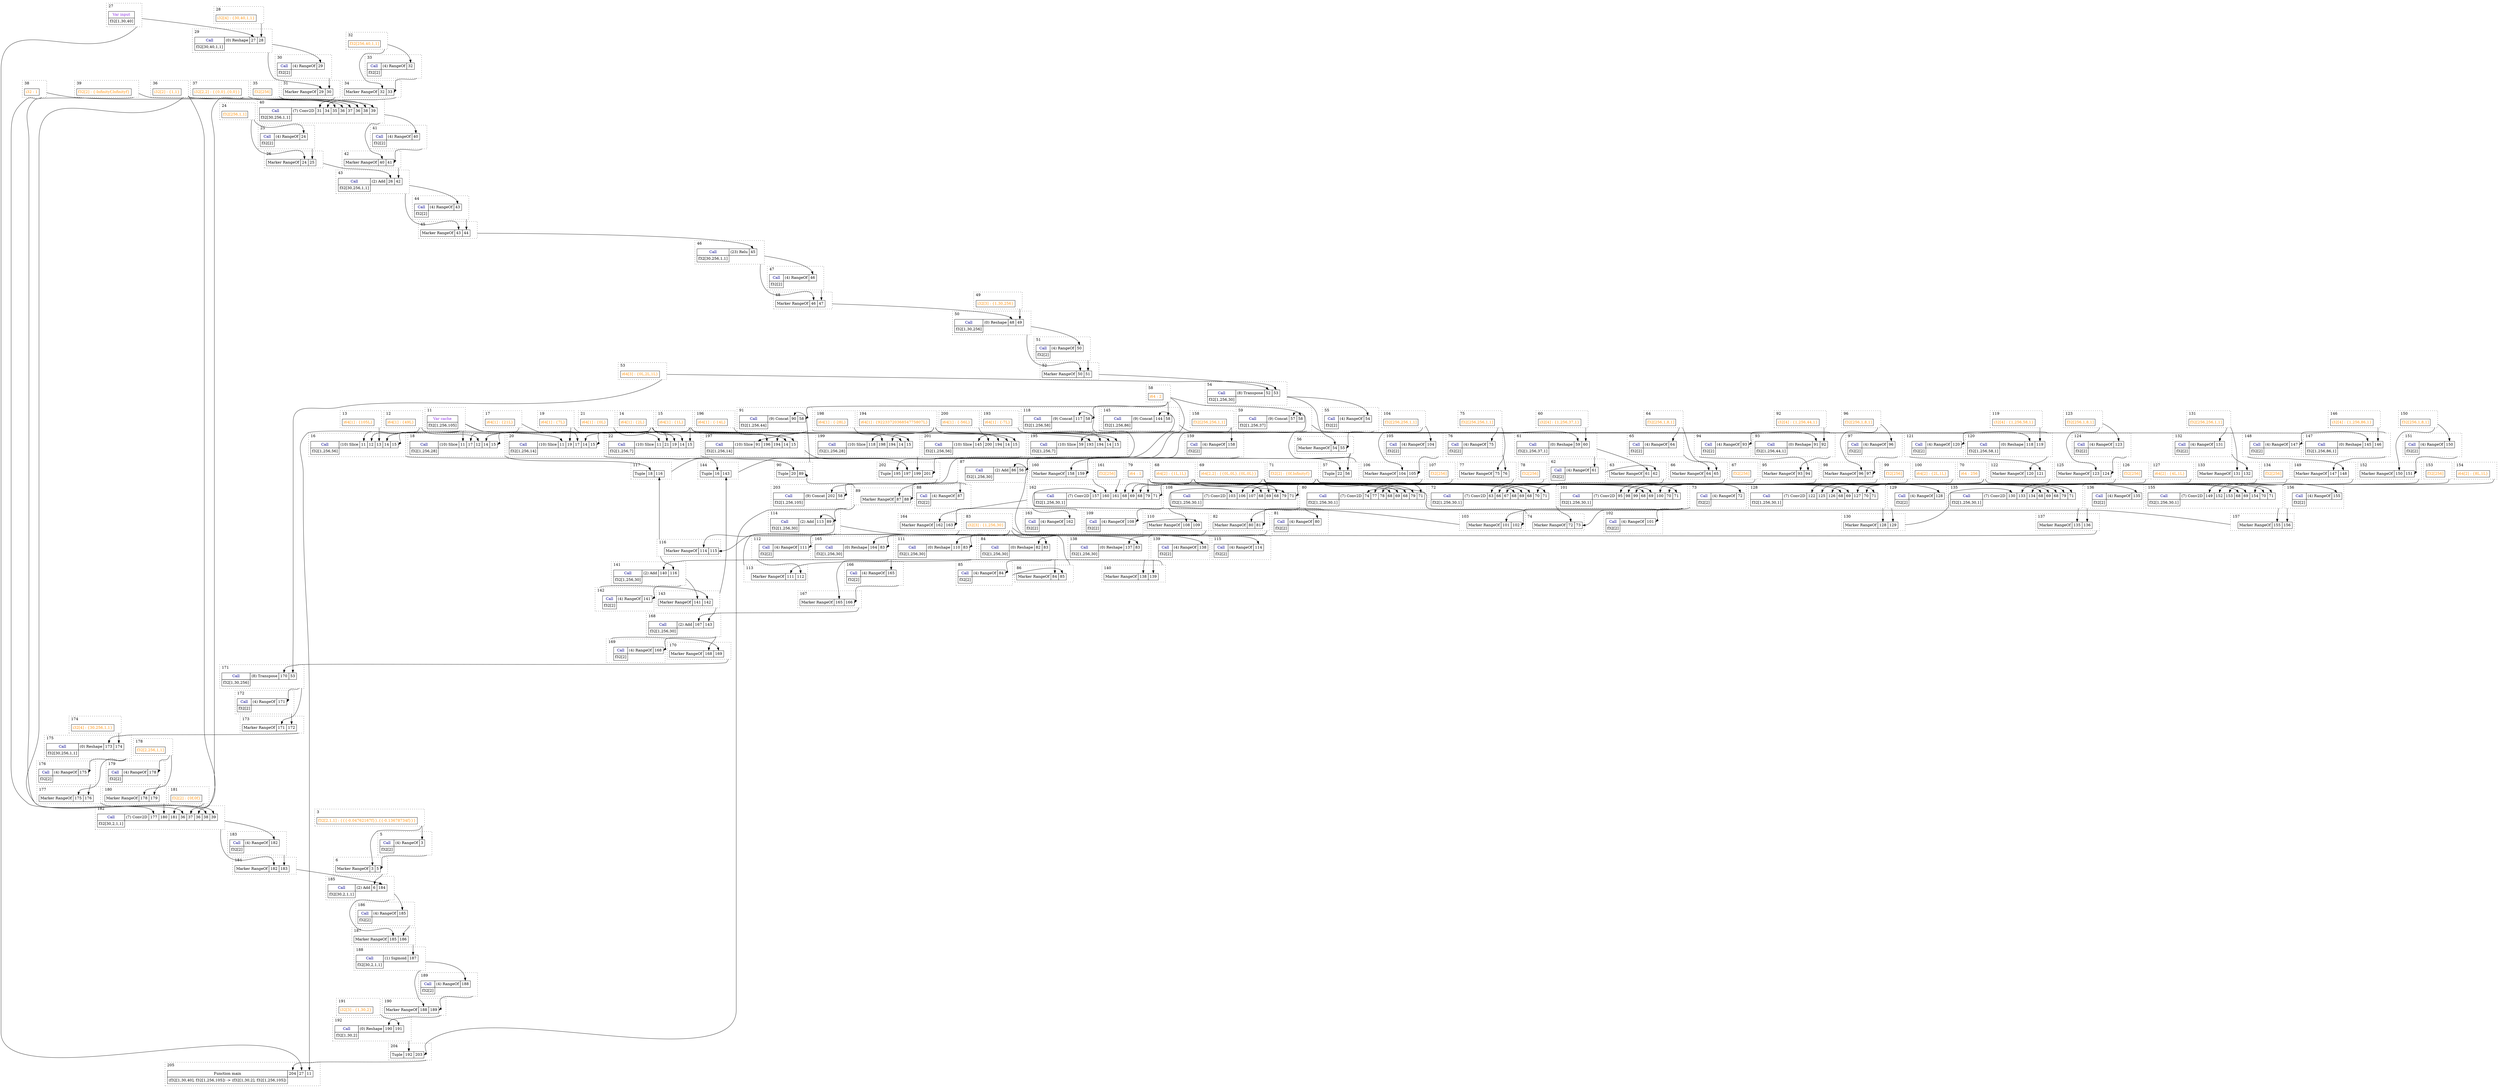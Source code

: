 digraph
{
    compound = true

    subgraph "cluster 3"
    {
        label = 3
        labeljust = l
        style = dotted

        "3dummy" [ height = 0, label = "", style = invis, width = 0 ]
        "\"0\"" [ label = <<table border="0" cellborder="1" cellpadding="4" cellspacing="0"><tr><td><font color="darkorange">f32[2,1,1] : {{{-0.04762167f}},{{-0.13678734f}}}</font></td></tr></table>>, shape = plain ]
    }

    subgraph "cluster 5"
    {
        label = 5
        labeljust = l
        style = dotted

        "5dummy" [ height = 0, label = "", style = invis, width = 0 ]
        "\"1\"" [ label = <<table border="0" cellborder="1" cellpadding="4" cellspacing="0"><tr><td><font color="darkblue">Call</font></td><td port="P0">(4) RangeOf</td><td port="P1">3</td></tr><tr><td>f32[2]</td></tr></table>>, shape = plain ]
    }

    subgraph "cluster 6"
    {
        label = 6
        labeljust = l
        style = dotted

        "6dummy" [ height = 0, label = "", style = invis, width = 0 ]
        "\"2\"" [ label = <<table border="0" cellborder="1" cellpadding="4" cellspacing="0"><tr><td><font>Marker RangeOf</font></td><td port="P0">3</td><td port="P1">5</td></tr></table>>, shape = plain ]
    }

    subgraph "cluster 11"
    {
        label = 11
        labeljust = l
        style = dotted

        "11dummy" [ height = 0, label = "", style = invis, width = 0 ]
        "\"3\"" [ label = <<table border="0" cellborder="1" cellpadding="4" cellspacing="0"><tr><td><font color="blueviolet">Var cache</font></td></tr><tr><td>f32[1,256,105]</td></tr></table>>, shape = plain ]
    }

    subgraph "cluster 12"
    {
        label = 12
        labeljust = l
        style = dotted

        "12dummy" [ height = 0, label = "", style = invis, width = 0 ]
        "\"4\"" [ label = <<table border="0" cellborder="1" cellpadding="4" cellspacing="0"><tr><td><font color="darkorange">i64[1] : {49L}</font></td></tr></table>>, shape = plain ]
    }

    subgraph "cluster 13"
    {
        label = 13
        labeljust = l
        style = dotted

        "13dummy" [ height = 0, label = "", style = invis, width = 0 ]
        "\"5\"" [ label = <<table border="0" cellborder="1" cellpadding="4" cellspacing="0"><tr><td><font color="darkorange">i64[1] : {105L}</font></td></tr></table>>, shape = plain ]
    }

    subgraph "cluster 14"
    {
        label = 14
        labeljust = l
        style = dotted

        "14dummy" [ height = 0, label = "", style = invis, width = 0 ]
        "\"6\"" [ label = <<table border="0" cellborder="1" cellpadding="4" cellspacing="0"><tr><td><font color="darkorange">i64[1] : {2L}</font></td></tr></table>>, shape = plain ]
    }

    subgraph "cluster 15"
    {
        label = 15
        labeljust = l
        style = dotted

        "15dummy" [ height = 0, label = "", style = invis, width = 0 ]
        "\"7\"" [ label = <<table border="0" cellborder="1" cellpadding="4" cellspacing="0"><tr><td><font color="darkorange">i64[1] : {1L}</font></td></tr></table>>, shape = plain ]
    }

    subgraph "cluster 16"
    {
        label = 16
        labeljust = l
        style = dotted

        "16dummy" [ height = 0, label = "", style = invis, width = 0 ]
        "\"8\"" [ label = <<table border="0" cellborder="1" cellpadding="4" cellspacing="0"><tr><td><font color="darkblue">Call</font></td><td port="P0">(10) Slice</td><td port="P1">11</td><td port="P2">12</td><td port="P3">13</td><td port="P4">14</td><td port="P5">15</td></tr><tr><td>f32[1,256,56]</td></tr></table>>, shape = plain ]
    }

    subgraph "cluster 17"
    {
        label = 17
        labeljust = l
        style = dotted

        "17dummy" [ height = 0, label = "", style = invis, width = 0 ]
        "\"9\"" [ label = <<table border="0" cellborder="1" cellpadding="4" cellspacing="0"><tr><td><font color="darkorange">i64[1] : {21L}</font></td></tr></table>>, shape = plain ]
    }

    subgraph "cluster 18"
    {
        label = 18
        labeljust = l
        style = dotted

        "18dummy" [ height = 0, label = "", style = invis, width = 0 ]
        "\"10\"" [ label = <<table border="0" cellborder="1" cellpadding="4" cellspacing="0"><tr><td><font color="darkblue">Call</font></td><td port="P0">(10) Slice</td><td port="P1">11</td><td port="P2">17</td><td port="P3">12</td><td port="P4">14</td><td port="P5">15</td></tr><tr><td>f32[1,256,28]</td></tr></table>>, shape = plain ]
    }

    subgraph "cluster 19"
    {
        label = 19
        labeljust = l
        style = dotted

        "19dummy" [ height = 0, label = "", style = invis, width = 0 ]
        "\"11\"" [ label = <<table border="0" cellborder="1" cellpadding="4" cellspacing="0"><tr><td><font color="darkorange">i64[1] : {7L}</font></td></tr></table>>, shape = plain ]
    }

    subgraph "cluster 20"
    {
        label = 20
        labeljust = l
        style = dotted

        "20dummy" [ height = 0, label = "", style = invis, width = 0 ]
        "\"12\"" [ label = <<table border="0" cellborder="1" cellpadding="4" cellspacing="0"><tr><td><font color="darkblue">Call</font></td><td port="P0">(10) Slice</td><td port="P1">11</td><td port="P2">19</td><td port="P3">17</td><td port="P4">14</td><td port="P5">15</td></tr><tr><td>f32[1,256,14]</td></tr></table>>, shape = plain ]
    }

    subgraph "cluster 21"
    {
        label = 21
        labeljust = l
        style = dotted

        "21dummy" [ height = 0, label = "", style = invis, width = 0 ]
        "\"13\"" [ label = <<table border="0" cellborder="1" cellpadding="4" cellspacing="0"><tr><td><font color="darkorange">i64[1] : {0L}</font></td></tr></table>>, shape = plain ]
    }

    subgraph "cluster 22"
    {
        label = 22
        labeljust = l
        style = dotted

        "22dummy" [ height = 0, label = "", style = invis, width = 0 ]
        "\"14\"" [ label = <<table border="0" cellborder="1" cellpadding="4" cellspacing="0"><tr><td><font color="darkblue">Call</font></td><td port="P0">(10) Slice</td><td port="P1">11</td><td port="P2">21</td><td port="P3">19</td><td port="P4">14</td><td port="P5">15</td></tr><tr><td>f32[1,256,7]</td></tr></table>>, shape = plain ]
    }

    subgraph "cluster 24"
    {
        label = 24
        labeljust = l
        style = dotted

        "24dummy" [ height = 0, label = "", style = invis, width = 0 ]
        "\"15\"" [ label = <<table border="0" cellborder="1" cellpadding="4" cellspacing="0"><tr><td><font color="darkorange">f32[256,1,1]</font></td></tr></table>>, shape = plain ]
    }

    subgraph "cluster 25"
    {
        label = 25
        labeljust = l
        style = dotted

        "25dummy" [ height = 0, label = "", style = invis, width = 0 ]
        "\"16\"" [ label = <<table border="0" cellborder="1" cellpadding="4" cellspacing="0"><tr><td><font color="darkblue">Call</font></td><td port="P0">(4) RangeOf</td><td port="P1">24</td></tr><tr><td>f32[2]</td></tr></table>>, shape = plain ]
    }

    subgraph "cluster 26"
    {
        label = 26
        labeljust = l
        style = dotted

        "26dummy" [ height = 0, label = "", style = invis, width = 0 ]
        "\"17\"" [ label = <<table border="0" cellborder="1" cellpadding="4" cellspacing="0"><tr><td><font>Marker RangeOf</font></td><td port="P0">24</td><td port="P1">25</td></tr></table>>, shape = plain ]
    }

    subgraph "cluster 27"
    {
        label = 27
        labeljust = l
        style = dotted

        "27dummy" [ height = 0, label = "", style = invis, width = 0 ]
        "\"18\"" [ label = <<table border="0" cellborder="1" cellpadding="4" cellspacing="0"><tr><td><font color="blueviolet">Var input</font></td></tr><tr><td>f32[1,30,40]</td></tr></table>>, shape = plain ]
    }

    subgraph "cluster 28"
    {
        label = 28
        labeljust = l
        style = dotted

        "28dummy" [ height = 0, label = "", style = invis, width = 0 ]
        "\"19\"" [ label = <<table border="0" cellborder="1" cellpadding="4" cellspacing="0"><tr><td><font color="darkorange">i32[4] : {30,40,1,1}</font></td></tr></table>>, shape = plain ]
    }

    subgraph "cluster 29"
    {
        label = 29
        labeljust = l
        style = dotted

        "29dummy" [ height = 0, label = "", style = invis, width = 0 ]
        "\"20\"" [ label = <<table border="0" cellborder="1" cellpadding="4" cellspacing="0"><tr><td><font color="darkblue">Call</font></td><td port="P0">(0) Reshape</td><td port="P1">27</td><td port="P2">28</td></tr><tr><td>f32[30,40,1,1]</td></tr></table>>, shape = plain ]
    }

    subgraph "cluster 30"
    {
        label = 30
        labeljust = l
        style = dotted

        "30dummy" [ height = 0, label = "", style = invis, width = 0 ]
        "\"21\"" [ label = <<table border="0" cellborder="1" cellpadding="4" cellspacing="0"><tr><td><font color="darkblue">Call</font></td><td port="P0">(4) RangeOf</td><td port="P1">29</td></tr><tr><td>f32[2]</td></tr></table>>, shape = plain ]
    }

    subgraph "cluster 31"
    {
        label = 31
        labeljust = l
        style = dotted

        "31dummy" [ height = 0, label = "", style = invis, width = 0 ]
        "\"22\"" [ label = <<table border="0" cellborder="1" cellpadding="4" cellspacing="0"><tr><td><font>Marker RangeOf</font></td><td port="P0">29</td><td port="P1">30</td></tr></table>>, shape = plain ]
    }

    subgraph "cluster 32"
    {
        label = 32
        labeljust = l
        style = dotted

        "32dummy" [ height = 0, label = "", style = invis, width = 0 ]
        "\"23\"" [ label = <<table border="0" cellborder="1" cellpadding="4" cellspacing="0"><tr><td><font color="darkorange">f32[256,40,1,1]</font></td></tr></table>>, shape = plain ]
    }

    subgraph "cluster 33"
    {
        label = 33
        labeljust = l
        style = dotted

        "33dummy" [ height = 0, label = "", style = invis, width = 0 ]
        "\"24\"" [ label = <<table border="0" cellborder="1" cellpadding="4" cellspacing="0"><tr><td><font color="darkblue">Call</font></td><td port="P0">(4) RangeOf</td><td port="P1">32</td></tr><tr><td>f32[2]</td></tr></table>>, shape = plain ]
    }

    subgraph "cluster 34"
    {
        label = 34
        labeljust = l
        style = dotted

        "34dummy" [ height = 0, label = "", style = invis, width = 0 ]
        "\"25\"" [ label = <<table border="0" cellborder="1" cellpadding="4" cellspacing="0"><tr><td><font>Marker RangeOf</font></td><td port="P0">32</td><td port="P1">33</td></tr></table>>, shape = plain ]
    }

    subgraph "cluster 35"
    {
        label = 35
        labeljust = l
        style = dotted

        "35dummy" [ height = 0, label = "", style = invis, width = 0 ]
        "\"26\"" [ label = <<table border="0" cellborder="1" cellpadding="4" cellspacing="0"><tr><td><font color="darkorange">f32[256]</font></td></tr></table>>, shape = plain ]
    }

    subgraph "cluster 36"
    {
        label = 36
        labeljust = l
        style = dotted

        "36dummy" [ height = 0, label = "", style = invis, width = 0 ]
        "\"27\"" [ label = <<table border="0" cellborder="1" cellpadding="4" cellspacing="0"><tr><td><font color="darkorange">i32[2] : {1,1}</font></td></tr></table>>, shape = plain ]
    }

    subgraph "cluster 37"
    {
        label = 37
        labeljust = l
        style = dotted

        "37dummy" [ height = 0, label = "", style = invis, width = 0 ]
        "\"28\"" [ label = <<table border="0" cellborder="1" cellpadding="4" cellspacing="0"><tr><td><font color="darkorange">i32[2,2] : {{0,0},{0,0}}</font></td></tr></table>>, shape = plain ]
    }

    subgraph "cluster 38"
    {
        label = 38
        labeljust = l
        style = dotted

        "38dummy" [ height = 0, label = "", style = invis, width = 0 ]
        "\"29\"" [ label = <<table border="0" cellborder="1" cellpadding="4" cellspacing="0"><tr><td><font color="darkorange">i32 : 1</font></td></tr></table>>, shape = plain ]
    }

    subgraph "cluster 39"
    {
        label = 39
        labeljust = l
        style = dotted

        "39dummy" [ height = 0, label = "", style = invis, width = 0 ]
        "\"30\"" [ label = <<table border="0" cellborder="1" cellpadding="4" cellspacing="0"><tr><td><font color="darkorange">f32[2] : {-Infinityf,Infinityf}</font></td></tr></table>>, shape = plain ]
    }

    subgraph "cluster 40"
    {
        label = 40
        labeljust = l
        style = dotted

        "40dummy" [ height = 0, label = "", style = invis, width = 0 ]
        "\"31\"" [ label = <<table border="0" cellborder="1" cellpadding="4" cellspacing="0"><tr><td><font color="darkblue">Call</font></td><td port="P0">(7) Conv2D</td><td port="P1">31</td><td port="P2">34</td><td port="P3">35</td><td port="P4">36</td><td port="P5">37</td><td port="P6">36</td><td port="P7">38</td><td port="P8">39</td></tr><tr><td>f32[30,256,1,1]</td></tr></table>>, shape = plain ]
    }

    subgraph "cluster 41"
    {
        label = 41
        labeljust = l
        style = dotted

        "41dummy" [ height = 0, label = "", style = invis, width = 0 ]
        "\"32\"" [ label = <<table border="0" cellborder="1" cellpadding="4" cellspacing="0"><tr><td><font color="darkblue">Call</font></td><td port="P0">(4) RangeOf</td><td port="P1">40</td></tr><tr><td>f32[2]</td></tr></table>>, shape = plain ]
    }

    subgraph "cluster 42"
    {
        label = 42
        labeljust = l
        style = dotted

        "42dummy" [ height = 0, label = "", style = invis, width = 0 ]
        "\"33\"" [ label = <<table border="0" cellborder="1" cellpadding="4" cellspacing="0"><tr><td><font>Marker RangeOf</font></td><td port="P0">40</td><td port="P1">41</td></tr></table>>, shape = plain ]
    }

    subgraph "cluster 43"
    {
        label = 43
        labeljust = l
        style = dotted

        "43dummy" [ height = 0, label = "", style = invis, width = 0 ]
        "\"34\"" [ label = <<table border="0" cellborder="1" cellpadding="4" cellspacing="0"><tr><td><font color="darkblue">Call</font></td><td port="P0">(2) Add</td><td port="P1">26</td><td port="P2">42</td></tr><tr><td>f32[30,256,1,1]</td></tr></table>>, shape = plain ]
    }

    subgraph "cluster 44"
    {
        label = 44
        labeljust = l
        style = dotted

        "44dummy" [ height = 0, label = "", style = invis, width = 0 ]
        "\"35\"" [ label = <<table border="0" cellborder="1" cellpadding="4" cellspacing="0"><tr><td><font color="darkblue">Call</font></td><td port="P0">(4) RangeOf</td><td port="P1">43</td></tr><tr><td>f32[2]</td></tr></table>>, shape = plain ]
    }

    subgraph "cluster 45"
    {
        label = 45
        labeljust = l
        style = dotted

        "45dummy" [ height = 0, label = "", style = invis, width = 0 ]
        "\"36\"" [ label = <<table border="0" cellborder="1" cellpadding="4" cellspacing="0"><tr><td><font>Marker RangeOf</font></td><td port="P0">43</td><td port="P1">44</td></tr></table>>, shape = plain ]
    }

    subgraph "cluster 46"
    {
        label = 46
        labeljust = l
        style = dotted

        "46dummy" [ height = 0, label = "", style = invis, width = 0 ]
        "\"37\"" [ label = <<table border="0" cellborder="1" cellpadding="4" cellspacing="0"><tr><td><font color="darkblue">Call</font></td><td port="P0">(23) Relu</td><td port="P1">45</td></tr><tr><td>f32[30,256,1,1]</td></tr></table>>, shape = plain ]
    }

    subgraph "cluster 47"
    {
        label = 47
        labeljust = l
        style = dotted

        "47dummy" [ height = 0, label = "", style = invis, width = 0 ]
        "\"38\"" [ label = <<table border="0" cellborder="1" cellpadding="4" cellspacing="0"><tr><td><font color="darkblue">Call</font></td><td port="P0">(4) RangeOf</td><td port="P1">46</td></tr><tr><td>f32[2]</td></tr></table>>, shape = plain ]
    }

    subgraph "cluster 48"
    {
        label = 48
        labeljust = l
        style = dotted

        "48dummy" [ height = 0, label = "", style = invis, width = 0 ]
        "\"39\"" [ label = <<table border="0" cellborder="1" cellpadding="4" cellspacing="0"><tr><td><font>Marker RangeOf</font></td><td port="P0">46</td><td port="P1">47</td></tr></table>>, shape = plain ]
    }

    subgraph "cluster 49"
    {
        label = 49
        labeljust = l
        style = dotted

        "49dummy" [ height = 0, label = "", style = invis, width = 0 ]
        "\"40\"" [ label = <<table border="0" cellborder="1" cellpadding="4" cellspacing="0"><tr><td><font color="darkorange">i32[3] : {1,30,256}</font></td></tr></table>>, shape = plain ]
    }

    subgraph "cluster 50"
    {
        label = 50
        labeljust = l
        style = dotted

        "50dummy" [ height = 0, label = "", style = invis, width = 0 ]
        "\"41\"" [ label = <<table border="0" cellborder="1" cellpadding="4" cellspacing="0"><tr><td><font color="darkblue">Call</font></td><td port="P0">(0) Reshape</td><td port="P1">48</td><td port="P2">49</td></tr><tr><td>f32[1,30,256]</td></tr></table>>, shape = plain ]
    }

    subgraph "cluster 51"
    {
        label = 51
        labeljust = l
        style = dotted

        "51dummy" [ height = 0, label = "", style = invis, width = 0 ]
        "\"42\"" [ label = <<table border="0" cellborder="1" cellpadding="4" cellspacing="0"><tr><td><font color="darkblue">Call</font></td><td port="P0">(4) RangeOf</td><td port="P1">50</td></tr><tr><td>f32[2]</td></tr></table>>, shape = plain ]
    }

    subgraph "cluster 52"
    {
        label = 52
        labeljust = l
        style = dotted

        "52dummy" [ height = 0, label = "", style = invis, width = 0 ]
        "\"43\"" [ label = <<table border="0" cellborder="1" cellpadding="4" cellspacing="0"><tr><td><font>Marker RangeOf</font></td><td port="P0">50</td><td port="P1">51</td></tr></table>>, shape = plain ]
    }

    subgraph "cluster 53"
    {
        label = 53
        labeljust = l
        style = dotted

        "53dummy" [ height = 0, label = "", style = invis, width = 0 ]
        "\"44\"" [ label = <<table border="0" cellborder="1" cellpadding="4" cellspacing="0"><tr><td><font color="darkorange">i64[3] : {0L,2L,1L}</font></td></tr></table>>, shape = plain ]
    }

    subgraph "cluster 54"
    {
        label = 54
        labeljust = l
        style = dotted

        "54dummy" [ height = 0, label = "", style = invis, width = 0 ]
        "\"45\"" [ label = <<table border="0" cellborder="1" cellpadding="4" cellspacing="0"><tr><td><font color="darkblue">Call</font></td><td port="P0">(8) Transpose</td><td port="P1">52</td><td port="P2">53</td></tr><tr><td>f32[1,256,30]</td></tr></table>>, shape = plain ]
    }

    subgraph "cluster 55"
    {
        label = 55
        labeljust = l
        style = dotted

        "55dummy" [ height = 0, label = "", style = invis, width = 0 ]
        "\"46\"" [ label = <<table border="0" cellborder="1" cellpadding="4" cellspacing="0"><tr><td><font color="darkblue">Call</font></td><td port="P0">(4) RangeOf</td><td port="P1">54</td></tr><tr><td>f32[2]</td></tr></table>>, shape = plain ]
    }

    subgraph "cluster 56"
    {
        label = 56
        labeljust = l
        style = dotted

        "56dummy" [ height = 0, label = "", style = invis, width = 0 ]
        "\"47\"" [ label = <<table border="0" cellborder="1" cellpadding="4" cellspacing="0"><tr><td><font>Marker RangeOf</font></td><td port="P0">54</td><td port="P1">55</td></tr></table>>, shape = plain ]
    }

    subgraph "cluster 57"
    {
        label = 57
        labeljust = l
        style = dotted

        "57dummy" [ height = 0, label = "", style = invis, width = 0 ]
        "\"48\"" [ label = <<table border="0" cellborder="1" cellpadding="4" cellspacing="0"><tr><td><font>Tuple</font></td><td port="P0">22</td><td port="P1">56</td></tr></table>>, shape = plain ]
    }

    subgraph "cluster 58"
    {
        label = 58
        labeljust = l
        style = dotted

        "58dummy" [ height = 0, label = "", style = invis, width = 0 ]
        "\"49\"" [ label = <<table border="0" cellborder="1" cellpadding="4" cellspacing="0"><tr><td><font color="darkorange">i64 : 2</font></td></tr></table>>, shape = plain ]
    }

    subgraph "cluster 59"
    {
        label = 59
        labeljust = l
        style = dotted

        "59dummy" [ height = 0, label = "", style = invis, width = 0 ]
        "\"50\"" [ label = <<table border="0" cellborder="1" cellpadding="4" cellspacing="0"><tr><td><font color="darkblue">Call</font></td><td port="P0">(9) Concat</td><td port="P1">57</td><td port="P2">58</td></tr><tr><td>f32[1,256,37]</td></tr></table>>, shape = plain ]
    }

    subgraph "cluster 60"
    {
        label = 60
        labeljust = l
        style = dotted

        "60dummy" [ height = 0, label = "", style = invis, width = 0 ]
        "\"51\"" [ label = <<table border="0" cellborder="1" cellpadding="4" cellspacing="0"><tr><td><font color="darkorange">i32[4] : {1,256,37,1}</font></td></tr></table>>, shape = plain ]
    }

    subgraph "cluster 61"
    {
        label = 61
        labeljust = l
        style = dotted

        "61dummy" [ height = 0, label = "", style = invis, width = 0 ]
        "\"52\"" [ label = <<table border="0" cellborder="1" cellpadding="4" cellspacing="0"><tr><td><font color="darkblue">Call</font></td><td port="P0">(0) Reshape</td><td port="P1">59</td><td port="P2">60</td></tr><tr><td>f32[1,256,37,1]</td></tr></table>>, shape = plain ]
    }

    subgraph "cluster 62"
    {
        label = 62
        labeljust = l
        style = dotted

        "62dummy" [ height = 0, label = "", style = invis, width = 0 ]
        "\"53\"" [ label = <<table border="0" cellborder="1" cellpadding="4" cellspacing="0"><tr><td><font color="darkblue">Call</font></td><td port="P0">(4) RangeOf</td><td port="P1">61</td></tr><tr><td>f32[2]</td></tr></table>>, shape = plain ]
    }

    subgraph "cluster 63"
    {
        label = 63
        labeljust = l
        style = dotted

        "63dummy" [ height = 0, label = "", style = invis, width = 0 ]
        "\"54\"" [ label = <<table border="0" cellborder="1" cellpadding="4" cellspacing="0"><tr><td><font>Marker RangeOf</font></td><td port="P0">61</td><td port="P1">62</td></tr></table>>, shape = plain ]
    }

    subgraph "cluster 64"
    {
        label = 64
        labeljust = l
        style = dotted

        "64dummy" [ height = 0, label = "", style = invis, width = 0 ]
        "\"55\"" [ label = <<table border="0" cellborder="1" cellpadding="4" cellspacing="0"><tr><td><font color="darkorange">f32[256,1,8,1]</font></td></tr></table>>, shape = plain ]
    }

    subgraph "cluster 65"
    {
        label = 65
        labeljust = l
        style = dotted

        "65dummy" [ height = 0, label = "", style = invis, width = 0 ]
        "\"56\"" [ label = <<table border="0" cellborder="1" cellpadding="4" cellspacing="0"><tr><td><font color="darkblue">Call</font></td><td port="P0">(4) RangeOf</td><td port="P1">64</td></tr><tr><td>f32[2]</td></tr></table>>, shape = plain ]
    }

    subgraph "cluster 66"
    {
        label = 66
        labeljust = l
        style = dotted

        "66dummy" [ height = 0, label = "", style = invis, width = 0 ]
        "\"57\"" [ label = <<table border="0" cellborder="1" cellpadding="4" cellspacing="0"><tr><td><font>Marker RangeOf</font></td><td port="P0">64</td><td port="P1">65</td></tr></table>>, shape = plain ]
    }

    subgraph "cluster 67"
    {
        label = 67
        labeljust = l
        style = dotted

        "67dummy" [ height = 0, label = "", style = invis, width = 0 ]
        "\"58\"" [ label = <<table border="0" cellborder="1" cellpadding="4" cellspacing="0"><tr><td><font color="darkorange">f32[256]</font></td></tr></table>>, shape = plain ]
    }

    subgraph "cluster 68"
    {
        label = 68
        labeljust = l
        style = dotted

        "68dummy" [ height = 0, label = "", style = invis, width = 0 ]
        "\"59\"" [ label = <<table border="0" cellborder="1" cellpadding="4" cellspacing="0"><tr><td><font color="darkorange">i64[2] : {1L,1L}</font></td></tr></table>>, shape = plain ]
    }

    subgraph "cluster 69"
    {
        label = 69
        labeljust = l
        style = dotted

        "69dummy" [ height = 0, label = "", style = invis, width = 0 ]
        "\"60\"" [ label = <<table border="0" cellborder="1" cellpadding="4" cellspacing="0"><tr><td><font color="darkorange">i64[2,2] : {{0L,0L},{0L,0L}}</font></td></tr></table>>, shape = plain ]
    }

    subgraph "cluster 70"
    {
        label = 70
        labeljust = l
        style = dotted

        "70dummy" [ height = 0, label = "", style = invis, width = 0 ]
        "\"61\"" [ label = <<table border="0" cellborder="1" cellpadding="4" cellspacing="0"><tr><td><font color="darkorange">i64 : 256</font></td></tr></table>>, shape = plain ]
    }

    subgraph "cluster 71"
    {
        label = 71
        labeljust = l
        style = dotted

        "71dummy" [ height = 0, label = "", style = invis, width = 0 ]
        "\"62\"" [ label = <<table border="0" cellborder="1" cellpadding="4" cellspacing="0"><tr><td><font color="darkorange">f32[2] : {0f,Infinityf}</font></td></tr></table>>, shape = plain ]
    }

    subgraph "cluster 72"
    {
        label = 72
        labeljust = l
        style = dotted

        "72dummy" [ height = 0, label = "", style = invis, width = 0 ]
        "\"63\"" [ label = <<table border="0" cellborder="1" cellpadding="4" cellspacing="0"><tr><td><font color="darkblue">Call</font></td><td port="P0">(7) Conv2D</td><td port="P1">63</td><td port="P2">66</td><td port="P3">67</td><td port="P4">68</td><td port="P5">69</td><td port="P6">68</td><td port="P7">70</td><td port="P8">71</td></tr><tr><td>f32[1,256,30,1]</td></tr></table>>, shape = plain ]
    }

    subgraph "cluster 73"
    {
        label = 73
        labeljust = l
        style = dotted

        "73dummy" [ height = 0, label = "", style = invis, width = 0 ]
        "\"64\"" [ label = <<table border="0" cellborder="1" cellpadding="4" cellspacing="0"><tr><td><font color="darkblue">Call</font></td><td port="P0">(4) RangeOf</td><td port="P1">72</td></tr><tr><td>f32[2]</td></tr></table>>, shape = plain ]
    }

    subgraph "cluster 74"
    {
        label = 74
        labeljust = l
        style = dotted

        "74dummy" [ height = 0, label = "", style = invis, width = 0 ]
        "\"65\"" [ label = <<table border="0" cellborder="1" cellpadding="4" cellspacing="0"><tr><td><font>Marker RangeOf</font></td><td port="P0">72</td><td port="P1">73</td></tr></table>>, shape = plain ]
    }

    subgraph "cluster 75"
    {
        label = 75
        labeljust = l
        style = dotted

        "75dummy" [ height = 0, label = "", style = invis, width = 0 ]
        "\"66\"" [ label = <<table border="0" cellborder="1" cellpadding="4" cellspacing="0"><tr><td><font color="darkorange">f32[256,256,1,1]</font></td></tr></table>>, shape = plain ]
    }

    subgraph "cluster 76"
    {
        label = 76
        labeljust = l
        style = dotted

        "76dummy" [ height = 0, label = "", style = invis, width = 0 ]
        "\"67\"" [ label = <<table border="0" cellborder="1" cellpadding="4" cellspacing="0"><tr><td><font color="darkblue">Call</font></td><td port="P0">(4) RangeOf</td><td port="P1">75</td></tr><tr><td>f32[2]</td></tr></table>>, shape = plain ]
    }

    subgraph "cluster 77"
    {
        label = 77
        labeljust = l
        style = dotted

        "77dummy" [ height = 0, label = "", style = invis, width = 0 ]
        "\"68\"" [ label = <<table border="0" cellborder="1" cellpadding="4" cellspacing="0"><tr><td><font>Marker RangeOf</font></td><td port="P0">75</td><td port="P1">76</td></tr></table>>, shape = plain ]
    }

    subgraph "cluster 78"
    {
        label = 78
        labeljust = l
        style = dotted

        "78dummy" [ height = 0, label = "", style = invis, width = 0 ]
        "\"69\"" [ label = <<table border="0" cellborder="1" cellpadding="4" cellspacing="0"><tr><td><font color="darkorange">f32[256]</font></td></tr></table>>, shape = plain ]
    }

    subgraph "cluster 79"
    {
        label = 79
        labeljust = l
        style = dotted

        "79dummy" [ height = 0, label = "", style = invis, width = 0 ]
        "\"70\"" [ label = <<table border="0" cellborder="1" cellpadding="4" cellspacing="0"><tr><td><font color="darkorange">i64 : 1</font></td></tr></table>>, shape = plain ]
    }

    subgraph "cluster 80"
    {
        label = 80
        labeljust = l
        style = dotted

        "80dummy" [ height = 0, label = "", style = invis, width = 0 ]
        "\"71\"" [ label = <<table border="0" cellborder="1" cellpadding="4" cellspacing="0"><tr><td><font color="darkblue">Call</font></td><td port="P0">(7) Conv2D</td><td port="P1">74</td><td port="P2">77</td><td port="P3">78</td><td port="P4">68</td><td port="P5">69</td><td port="P6">68</td><td port="P7">79</td><td port="P8">71</td></tr><tr><td>f32[1,256,30,1]</td></tr></table>>, shape = plain ]
    }

    subgraph "cluster 81"
    {
        label = 81
        labeljust = l
        style = dotted

        "81dummy" [ height = 0, label = "", style = invis, width = 0 ]
        "\"72\"" [ label = <<table border="0" cellborder="1" cellpadding="4" cellspacing="0"><tr><td><font color="darkblue">Call</font></td><td port="P0">(4) RangeOf</td><td port="P1">80</td></tr><tr><td>f32[2]</td></tr></table>>, shape = plain ]
    }

    subgraph "cluster 82"
    {
        label = 82
        labeljust = l
        style = dotted

        "82dummy" [ height = 0, label = "", style = invis, width = 0 ]
        "\"73\"" [ label = <<table border="0" cellborder="1" cellpadding="4" cellspacing="0"><tr><td><font>Marker RangeOf</font></td><td port="P0">80</td><td port="P1">81</td></tr></table>>, shape = plain ]
    }

    subgraph "cluster 83"
    {
        label = 83
        labeljust = l
        style = dotted

        "83dummy" [ height = 0, label = "", style = invis, width = 0 ]
        "\"74\"" [ label = <<table border="0" cellborder="1" cellpadding="4" cellspacing="0"><tr><td><font color="darkorange">i32[3] : {1,256,30}</font></td></tr></table>>, shape = plain ]
    }

    subgraph "cluster 84"
    {
        label = 84
        labeljust = l
        style = dotted

        "84dummy" [ height = 0, label = "", style = invis, width = 0 ]
        "\"75\"" [ label = <<table border="0" cellborder="1" cellpadding="4" cellspacing="0"><tr><td><font color="darkblue">Call</font></td><td port="P0">(0) Reshape</td><td port="P1">82</td><td port="P2">83</td></tr><tr><td>f32[1,256,30]</td></tr></table>>, shape = plain ]
    }

    subgraph "cluster 85"
    {
        label = 85
        labeljust = l
        style = dotted

        "85dummy" [ height = 0, label = "", style = invis, width = 0 ]
        "\"76\"" [ label = <<table border="0" cellborder="1" cellpadding="4" cellspacing="0"><tr><td><font color="darkblue">Call</font></td><td port="P0">(4) RangeOf</td><td port="P1">84</td></tr><tr><td>f32[2]</td></tr></table>>, shape = plain ]
    }

    subgraph "cluster 86"
    {
        label = 86
        labeljust = l
        style = dotted

        "86dummy" [ height = 0, label = "", style = invis, width = 0 ]
        "\"77\"" [ label = <<table border="0" cellborder="1" cellpadding="4" cellspacing="0"><tr><td><font>Marker RangeOf</font></td><td port="P0">84</td><td port="P1">85</td></tr></table>>, shape = plain ]
    }

    subgraph "cluster 87"
    {
        label = 87
        labeljust = l
        style = dotted

        "87dummy" [ height = 0, label = "", style = invis, width = 0 ]
        "\"78\"" [ label = <<table border="0" cellborder="1" cellpadding="4" cellspacing="0"><tr><td><font color="darkblue">Call</font></td><td port="P0">(2) Add</td><td port="P1">86</td><td port="P2">56</td></tr><tr><td>f32[1,256,30]</td></tr></table>>, shape = plain ]
    }

    subgraph "cluster 88"
    {
        label = 88
        labeljust = l
        style = dotted

        "88dummy" [ height = 0, label = "", style = invis, width = 0 ]
        "\"79\"" [ label = <<table border="0" cellborder="1" cellpadding="4" cellspacing="0"><tr><td><font color="darkblue">Call</font></td><td port="P0">(4) RangeOf</td><td port="P1">87</td></tr><tr><td>f32[2]</td></tr></table>>, shape = plain ]
    }

    subgraph "cluster 89"
    {
        label = 89
        labeljust = l
        style = dotted

        "89dummy" [ height = 0, label = "", style = invis, width = 0 ]
        "\"80\"" [ label = <<table border="0" cellborder="1" cellpadding="4" cellspacing="0"><tr><td><font>Marker RangeOf</font></td><td port="P0">87</td><td port="P1">88</td></tr></table>>, shape = plain ]
    }

    subgraph "cluster 90"
    {
        label = 90
        labeljust = l
        style = dotted

        "90dummy" [ height = 0, label = "", style = invis, width = 0 ]
        "\"81\"" [ label = <<table border="0" cellborder="1" cellpadding="4" cellspacing="0"><tr><td><font>Tuple</font></td><td port="P0">20</td><td port="P1">89</td></tr></table>>, shape = plain ]
    }

    subgraph "cluster 91"
    {
        label = 91
        labeljust = l
        style = dotted

        "91dummy" [ height = 0, label = "", style = invis, width = 0 ]
        "\"82\"" [ label = <<table border="0" cellborder="1" cellpadding="4" cellspacing="0"><tr><td><font color="darkblue">Call</font></td><td port="P0">(9) Concat</td><td port="P1">90</td><td port="P2">58</td></tr><tr><td>f32[1,256,44]</td></tr></table>>, shape = plain ]
    }

    subgraph "cluster 92"
    {
        label = 92
        labeljust = l
        style = dotted

        "92dummy" [ height = 0, label = "", style = invis, width = 0 ]
        "\"83\"" [ label = <<table border="0" cellborder="1" cellpadding="4" cellspacing="0"><tr><td><font color="darkorange">i32[4] : {1,256,44,1}</font></td></tr></table>>, shape = plain ]
    }

    subgraph "cluster 93"
    {
        label = 93
        labeljust = l
        style = dotted

        "93dummy" [ height = 0, label = "", style = invis, width = 0 ]
        "\"84\"" [ label = <<table border="0" cellborder="1" cellpadding="4" cellspacing="0"><tr><td><font color="darkblue">Call</font></td><td port="P0">(0) Reshape</td><td port="P1">91</td><td port="P2">92</td></tr><tr><td>f32[1,256,44,1]</td></tr></table>>, shape = plain ]
    }

    subgraph "cluster 94"
    {
        label = 94
        labeljust = l
        style = dotted

        "94dummy" [ height = 0, label = "", style = invis, width = 0 ]
        "\"85\"" [ label = <<table border="0" cellborder="1" cellpadding="4" cellspacing="0"><tr><td><font color="darkblue">Call</font></td><td port="P0">(4) RangeOf</td><td port="P1">93</td></tr><tr><td>f32[2]</td></tr></table>>, shape = plain ]
    }

    subgraph "cluster 95"
    {
        label = 95
        labeljust = l
        style = dotted

        "95dummy" [ height = 0, label = "", style = invis, width = 0 ]
        "\"86\"" [ label = <<table border="0" cellborder="1" cellpadding="4" cellspacing="0"><tr><td><font>Marker RangeOf</font></td><td port="P0">93</td><td port="P1">94</td></tr></table>>, shape = plain ]
    }

    subgraph "cluster 96"
    {
        label = 96
        labeljust = l
        style = dotted

        "96dummy" [ height = 0, label = "", style = invis, width = 0 ]
        "\"87\"" [ label = <<table border="0" cellborder="1" cellpadding="4" cellspacing="0"><tr><td><font color="darkorange">f32[256,1,8,1]</font></td></tr></table>>, shape = plain ]
    }

    subgraph "cluster 97"
    {
        label = 97
        labeljust = l
        style = dotted

        "97dummy" [ height = 0, label = "", style = invis, width = 0 ]
        "\"88\"" [ label = <<table border="0" cellborder="1" cellpadding="4" cellspacing="0"><tr><td><font color="darkblue">Call</font></td><td port="P0">(4) RangeOf</td><td port="P1">96</td></tr><tr><td>f32[2]</td></tr></table>>, shape = plain ]
    }

    subgraph "cluster 98"
    {
        label = 98
        labeljust = l
        style = dotted

        "98dummy" [ height = 0, label = "", style = invis, width = 0 ]
        "\"89\"" [ label = <<table border="0" cellborder="1" cellpadding="4" cellspacing="0"><tr><td><font>Marker RangeOf</font></td><td port="P0">96</td><td port="P1">97</td></tr></table>>, shape = plain ]
    }

    subgraph "cluster 99"
    {
        label = 99
        labeljust = l
        style = dotted

        "99dummy" [ height = 0, label = "", style = invis, width = 0 ]
        "\"90\"" [ label = <<table border="0" cellborder="1" cellpadding="4" cellspacing="0"><tr><td><font color="darkorange">f32[256]</font></td></tr></table>>, shape = plain ]
    }

    subgraph "cluster 100"
    {
        label = 100
        labeljust = l
        style = dotted

        "100dummy" [ height = 0, label = "", style = invis, width = 0 ]
        "\"91\"" [ label = <<table border="0" cellborder="1" cellpadding="4" cellspacing="0"><tr><td><font color="darkorange">i64[2] : {2L,1L}</font></td></tr></table>>, shape = plain ]
    }

    subgraph "cluster 101"
    {
        label = 101
        labeljust = l
        style = dotted

        "101dummy" [ height = 0, label = "", style = invis, width = 0 ]
        "\"92\"" [ label = <<table border="0" cellborder="1" cellpadding="4" cellspacing="0"><tr><td><font color="darkblue">Call</font></td><td port="P0">(7) Conv2D</td><td port="P1">95</td><td port="P2">98</td><td port="P3">99</td><td port="P4">68</td><td port="P5">69</td><td port="P6">100</td><td port="P7">70</td><td port="P8">71</td></tr><tr><td>f32[1,256,30,1]</td></tr></table>>, shape = plain ]
    }

    subgraph "cluster 102"
    {
        label = 102
        labeljust = l
        style = dotted

        "102dummy" [ height = 0, label = "", style = invis, width = 0 ]
        "\"93\"" [ label = <<table border="0" cellborder="1" cellpadding="4" cellspacing="0"><tr><td><font color="darkblue">Call</font></td><td port="P0">(4) RangeOf</td><td port="P1">101</td></tr><tr><td>f32[2]</td></tr></table>>, shape = plain ]
    }

    subgraph "cluster 103"
    {
        label = 103
        labeljust = l
        style = dotted

        "103dummy" [ height = 0, label = "", style = invis, width = 0 ]
        "\"94\"" [ label = <<table border="0" cellborder="1" cellpadding="4" cellspacing="0"><tr><td><font>Marker RangeOf</font></td><td port="P0">101</td><td port="P1">102</td></tr></table>>, shape = plain ]
    }

    subgraph "cluster 104"
    {
        label = 104
        labeljust = l
        style = dotted

        "104dummy" [ height = 0, label = "", style = invis, width = 0 ]
        "\"95\"" [ label = <<table border="0" cellborder="1" cellpadding="4" cellspacing="0"><tr><td><font color="darkorange">f32[256,256,1,1]</font></td></tr></table>>, shape = plain ]
    }

    subgraph "cluster 105"
    {
        label = 105
        labeljust = l
        style = dotted

        "105dummy" [ height = 0, label = "", style = invis, width = 0 ]
        "\"96\"" [ label = <<table border="0" cellborder="1" cellpadding="4" cellspacing="0"><tr><td><font color="darkblue">Call</font></td><td port="P0">(4) RangeOf</td><td port="P1">104</td></tr><tr><td>f32[2]</td></tr></table>>, shape = plain ]
    }

    subgraph "cluster 106"
    {
        label = 106
        labeljust = l
        style = dotted

        "106dummy" [ height = 0, label = "", style = invis, width = 0 ]
        "\"97\"" [ label = <<table border="0" cellborder="1" cellpadding="4" cellspacing="0"><tr><td><font>Marker RangeOf</font></td><td port="P0">104</td><td port="P1">105</td></tr></table>>, shape = plain ]
    }

    subgraph "cluster 107"
    {
        label = 107
        labeljust = l
        style = dotted

        "107dummy" [ height = 0, label = "", style = invis, width = 0 ]
        "\"98\"" [ label = <<table border="0" cellborder="1" cellpadding="4" cellspacing="0"><tr><td><font color="darkorange">f32[256]</font></td></tr></table>>, shape = plain ]
    }

    subgraph "cluster 108"
    {
        label = 108
        labeljust = l
        style = dotted

        "108dummy" [ height = 0, label = "", style = invis, width = 0 ]
        "\"99\"" [ label = <<table border="0" cellborder="1" cellpadding="4" cellspacing="0"><tr><td><font color="darkblue">Call</font></td><td port="P0">(7) Conv2D</td><td port="P1">103</td><td port="P2">106</td><td port="P3">107</td><td port="P4">68</td><td port="P5">69</td><td port="P6">68</td><td port="P7">79</td><td port="P8">71</td></tr><tr><td>f32[1,256,30,1]</td></tr></table>>, shape = plain ]
    }

    subgraph "cluster 109"
    {
        label = 109
        labeljust = l
        style = dotted

        "109dummy" [ height = 0, label = "", style = invis, width = 0 ]
        "\"100\"" [ label = <<table border="0" cellborder="1" cellpadding="4" cellspacing="0"><tr><td><font color="darkblue">Call</font></td><td port="P0">(4) RangeOf</td><td port="P1">108</td></tr><tr><td>f32[2]</td></tr></table>>, shape = plain ]
    }

    subgraph "cluster 110"
    {
        label = 110
        labeljust = l
        style = dotted

        "110dummy" [ height = 0, label = "", style = invis, width = 0 ]
        "\"101\"" [ label = <<table border="0" cellborder="1" cellpadding="4" cellspacing="0"><tr><td><font>Marker RangeOf</font></td><td port="P0">108</td><td port="P1">109</td></tr></table>>, shape = plain ]
    }

    subgraph "cluster 111"
    {
        label = 111
        labeljust = l
        style = dotted

        "111dummy" [ height = 0, label = "", style = invis, width = 0 ]
        "\"102\"" [ label = <<table border="0" cellborder="1" cellpadding="4" cellspacing="0"><tr><td><font color="darkblue">Call</font></td><td port="P0">(0) Reshape</td><td port="P1">110</td><td port="P2">83</td></tr><tr><td>f32[1,256,30]</td></tr></table>>, shape = plain ]
    }

    subgraph "cluster 112"
    {
        label = 112
        labeljust = l
        style = dotted

        "112dummy" [ height = 0, label = "", style = invis, width = 0 ]
        "\"103\"" [ label = <<table border="0" cellborder="1" cellpadding="4" cellspacing="0"><tr><td><font color="darkblue">Call</font></td><td port="P0">(4) RangeOf</td><td port="P1">111</td></tr><tr><td>f32[2]</td></tr></table>>, shape = plain ]
    }

    subgraph "cluster 113"
    {
        label = 113
        labeljust = l
        style = dotted

        "113dummy" [ height = 0, label = "", style = invis, width = 0 ]
        "\"104\"" [ label = <<table border="0" cellborder="1" cellpadding="4" cellspacing="0"><tr><td><font>Marker RangeOf</font></td><td port="P0">111</td><td port="P1">112</td></tr></table>>, shape = plain ]
    }

    subgraph "cluster 114"
    {
        label = 114
        labeljust = l
        style = dotted

        "114dummy" [ height = 0, label = "", style = invis, width = 0 ]
        "\"105\"" [ label = <<table border="0" cellborder="1" cellpadding="4" cellspacing="0"><tr><td><font color="darkblue">Call</font></td><td port="P0">(2) Add</td><td port="P1">113</td><td port="P2">89</td></tr><tr><td>f32[1,256,30]</td></tr></table>>, shape = plain ]
    }

    subgraph "cluster 115"
    {
        label = 115
        labeljust = l
        style = dotted

        "115dummy" [ height = 0, label = "", style = invis, width = 0 ]
        "\"106\"" [ label = <<table border="0" cellborder="1" cellpadding="4" cellspacing="0"><tr><td><font color="darkblue">Call</font></td><td port="P0">(4) RangeOf</td><td port="P1">114</td></tr><tr><td>f32[2]</td></tr></table>>, shape = plain ]
    }

    subgraph "cluster 116"
    {
        label = 116
        labeljust = l
        style = dotted

        "116dummy" [ height = 0, label = "", style = invis, width = 0 ]
        "\"107\"" [ label = <<table border="0" cellborder="1" cellpadding="4" cellspacing="0"><tr><td><font>Marker RangeOf</font></td><td port="P0">114</td><td port="P1">115</td></tr></table>>, shape = plain ]
    }

    subgraph "cluster 117"
    {
        label = 117
        labeljust = l
        style = dotted

        "117dummy" [ height = 0, label = "", style = invis, width = 0 ]
        "\"108\"" [ label = <<table border="0" cellborder="1" cellpadding="4" cellspacing="0"><tr><td><font>Tuple</font></td><td port="P0">18</td><td port="P1">116</td></tr></table>>, shape = plain ]
    }

    subgraph "cluster 118"
    {
        label = 118
        labeljust = l
        style = dotted

        "118dummy" [ height = 0, label = "", style = invis, width = 0 ]
        "\"109\"" [ label = <<table border="0" cellborder="1" cellpadding="4" cellspacing="0"><tr><td><font color="darkblue">Call</font></td><td port="P0">(9) Concat</td><td port="P1">117</td><td port="P2">58</td></tr><tr><td>f32[1,256,58]</td></tr></table>>, shape = plain ]
    }

    subgraph "cluster 119"
    {
        label = 119
        labeljust = l
        style = dotted

        "119dummy" [ height = 0, label = "", style = invis, width = 0 ]
        "\"110\"" [ label = <<table border="0" cellborder="1" cellpadding="4" cellspacing="0"><tr><td><font color="darkorange">i32[4] : {1,256,58,1}</font></td></tr></table>>, shape = plain ]
    }

    subgraph "cluster 120"
    {
        label = 120
        labeljust = l
        style = dotted

        "120dummy" [ height = 0, label = "", style = invis, width = 0 ]
        "\"111\"" [ label = <<table border="0" cellborder="1" cellpadding="4" cellspacing="0"><tr><td><font color="darkblue">Call</font></td><td port="P0">(0) Reshape</td><td port="P1">118</td><td port="P2">119</td></tr><tr><td>f32[1,256,58,1]</td></tr></table>>, shape = plain ]
    }

    subgraph "cluster 121"
    {
        label = 121
        labeljust = l
        style = dotted

        "121dummy" [ height = 0, label = "", style = invis, width = 0 ]
        "\"112\"" [ label = <<table border="0" cellborder="1" cellpadding="4" cellspacing="0"><tr><td><font color="darkblue">Call</font></td><td port="P0">(4) RangeOf</td><td port="P1">120</td></tr><tr><td>f32[2]</td></tr></table>>, shape = plain ]
    }

    subgraph "cluster 122"
    {
        label = 122
        labeljust = l
        style = dotted

        "122dummy" [ height = 0, label = "", style = invis, width = 0 ]
        "\"113\"" [ label = <<table border="0" cellborder="1" cellpadding="4" cellspacing="0"><tr><td><font>Marker RangeOf</font></td><td port="P0">120</td><td port="P1">121</td></tr></table>>, shape = plain ]
    }

    subgraph "cluster 123"
    {
        label = 123
        labeljust = l
        style = dotted

        "123dummy" [ height = 0, label = "", style = invis, width = 0 ]
        "\"114\"" [ label = <<table border="0" cellborder="1" cellpadding="4" cellspacing="0"><tr><td><font color="darkorange">f32[256,1,8,1]</font></td></tr></table>>, shape = plain ]
    }

    subgraph "cluster 124"
    {
        label = 124
        labeljust = l
        style = dotted

        "124dummy" [ height = 0, label = "", style = invis, width = 0 ]
        "\"115\"" [ label = <<table border="0" cellborder="1" cellpadding="4" cellspacing="0"><tr><td><font color="darkblue">Call</font></td><td port="P0">(4) RangeOf</td><td port="P1">123</td></tr><tr><td>f32[2]</td></tr></table>>, shape = plain ]
    }

    subgraph "cluster 125"
    {
        label = 125
        labeljust = l
        style = dotted

        "125dummy" [ height = 0, label = "", style = invis, width = 0 ]
        "\"116\"" [ label = <<table border="0" cellborder="1" cellpadding="4" cellspacing="0"><tr><td><font>Marker RangeOf</font></td><td port="P0">123</td><td port="P1">124</td></tr></table>>, shape = plain ]
    }

    subgraph "cluster 126"
    {
        label = 126
        labeljust = l
        style = dotted

        "126dummy" [ height = 0, label = "", style = invis, width = 0 ]
        "\"117\"" [ label = <<table border="0" cellborder="1" cellpadding="4" cellspacing="0"><tr><td><font color="darkorange">f32[256]</font></td></tr></table>>, shape = plain ]
    }

    subgraph "cluster 127"
    {
        label = 127
        labeljust = l
        style = dotted

        "127dummy" [ height = 0, label = "", style = invis, width = 0 ]
        "\"118\"" [ label = <<table border="0" cellborder="1" cellpadding="4" cellspacing="0"><tr><td><font color="darkorange">i64[2] : {4L,1L}</font></td></tr></table>>, shape = plain ]
    }

    subgraph "cluster 128"
    {
        label = 128
        labeljust = l
        style = dotted

        "128dummy" [ height = 0, label = "", style = invis, width = 0 ]
        "\"119\"" [ label = <<table border="0" cellborder="1" cellpadding="4" cellspacing="0"><tr><td><font color="darkblue">Call</font></td><td port="P0">(7) Conv2D</td><td port="P1">122</td><td port="P2">125</td><td port="P3">126</td><td port="P4">68</td><td port="P5">69</td><td port="P6">127</td><td port="P7">70</td><td port="P8">71</td></tr><tr><td>f32[1,256,30,1]</td></tr></table>>, shape = plain ]
    }

    subgraph "cluster 129"
    {
        label = 129
        labeljust = l
        style = dotted

        "129dummy" [ height = 0, label = "", style = invis, width = 0 ]
        "\"120\"" [ label = <<table border="0" cellborder="1" cellpadding="4" cellspacing="0"><tr><td><font color="darkblue">Call</font></td><td port="P0">(4) RangeOf</td><td port="P1">128</td></tr><tr><td>f32[2]</td></tr></table>>, shape = plain ]
    }

    subgraph "cluster 130"
    {
        label = 130
        labeljust = l
        style = dotted

        "130dummy" [ height = 0, label = "", style = invis, width = 0 ]
        "\"121\"" [ label = <<table border="0" cellborder="1" cellpadding="4" cellspacing="0"><tr><td><font>Marker RangeOf</font></td><td port="P0">128</td><td port="P1">129</td></tr></table>>, shape = plain ]
    }

    subgraph "cluster 131"
    {
        label = 131
        labeljust = l
        style = dotted

        "131dummy" [ height = 0, label = "", style = invis, width = 0 ]
        "\"122\"" [ label = <<table border="0" cellborder="1" cellpadding="4" cellspacing="0"><tr><td><font color="darkorange">f32[256,256,1,1]</font></td></tr></table>>, shape = plain ]
    }

    subgraph "cluster 132"
    {
        label = 132
        labeljust = l
        style = dotted

        "132dummy" [ height = 0, label = "", style = invis, width = 0 ]
        "\"123\"" [ label = <<table border="0" cellborder="1" cellpadding="4" cellspacing="0"><tr><td><font color="darkblue">Call</font></td><td port="P0">(4) RangeOf</td><td port="P1">131</td></tr><tr><td>f32[2]</td></tr></table>>, shape = plain ]
    }

    subgraph "cluster 133"
    {
        label = 133
        labeljust = l
        style = dotted

        "133dummy" [ height = 0, label = "", style = invis, width = 0 ]
        "\"124\"" [ label = <<table border="0" cellborder="1" cellpadding="4" cellspacing="0"><tr><td><font>Marker RangeOf</font></td><td port="P0">131</td><td port="P1">132</td></tr></table>>, shape = plain ]
    }

    subgraph "cluster 134"
    {
        label = 134
        labeljust = l
        style = dotted

        "134dummy" [ height = 0, label = "", style = invis, width = 0 ]
        "\"125\"" [ label = <<table border="0" cellborder="1" cellpadding="4" cellspacing="0"><tr><td><font color="darkorange">f32[256]</font></td></tr></table>>, shape = plain ]
    }

    subgraph "cluster 135"
    {
        label = 135
        labeljust = l
        style = dotted

        "135dummy" [ height = 0, label = "", style = invis, width = 0 ]
        "\"126\"" [ label = <<table border="0" cellborder="1" cellpadding="4" cellspacing="0"><tr><td><font color="darkblue">Call</font></td><td port="P0">(7) Conv2D</td><td port="P1">130</td><td port="P2">133</td><td port="P3">134</td><td port="P4">68</td><td port="P5">69</td><td port="P6">68</td><td port="P7">79</td><td port="P8">71</td></tr><tr><td>f32[1,256,30,1]</td></tr></table>>, shape = plain ]
    }

    subgraph "cluster 136"
    {
        label = 136
        labeljust = l
        style = dotted

        "136dummy" [ height = 0, label = "", style = invis, width = 0 ]
        "\"127\"" [ label = <<table border="0" cellborder="1" cellpadding="4" cellspacing="0"><tr><td><font color="darkblue">Call</font></td><td port="P0">(4) RangeOf</td><td port="P1">135</td></tr><tr><td>f32[2]</td></tr></table>>, shape = plain ]
    }

    subgraph "cluster 137"
    {
        label = 137
        labeljust = l
        style = dotted

        "137dummy" [ height = 0, label = "", style = invis, width = 0 ]
        "\"128\"" [ label = <<table border="0" cellborder="1" cellpadding="4" cellspacing="0"><tr><td><font>Marker RangeOf</font></td><td port="P0">135</td><td port="P1">136</td></tr></table>>, shape = plain ]
    }

    subgraph "cluster 138"
    {
        label = 138
        labeljust = l
        style = dotted

        "138dummy" [ height = 0, label = "", style = invis, width = 0 ]
        "\"129\"" [ label = <<table border="0" cellborder="1" cellpadding="4" cellspacing="0"><tr><td><font color="darkblue">Call</font></td><td port="P0">(0) Reshape</td><td port="P1">137</td><td port="P2">83</td></tr><tr><td>f32[1,256,30]</td></tr></table>>, shape = plain ]
    }

    subgraph "cluster 139"
    {
        label = 139
        labeljust = l
        style = dotted

        "139dummy" [ height = 0, label = "", style = invis, width = 0 ]
        "\"130\"" [ label = <<table border="0" cellborder="1" cellpadding="4" cellspacing="0"><tr><td><font color="darkblue">Call</font></td><td port="P0">(4) RangeOf</td><td port="P1">138</td></tr><tr><td>f32[2]</td></tr></table>>, shape = plain ]
    }

    subgraph "cluster 140"
    {
        label = 140
        labeljust = l
        style = dotted

        "140dummy" [ height = 0, label = "", style = invis, width = 0 ]
        "\"131\"" [ label = <<table border="0" cellborder="1" cellpadding="4" cellspacing="0"><tr><td><font>Marker RangeOf</font></td><td port="P0">138</td><td port="P1">139</td></tr></table>>, shape = plain ]
    }

    subgraph "cluster 141"
    {
        label = 141
        labeljust = l
        style = dotted

        "141dummy" [ height = 0, label = "", style = invis, width = 0 ]
        "\"132\"" [ label = <<table border="0" cellborder="1" cellpadding="4" cellspacing="0"><tr><td><font color="darkblue">Call</font></td><td port="P0">(2) Add</td><td port="P1">140</td><td port="P2">116</td></tr><tr><td>f32[1,256,30]</td></tr></table>>, shape = plain ]
    }

    subgraph "cluster 142"
    {
        label = 142
        labeljust = l
        style = dotted

        "142dummy" [ height = 0, label = "", style = invis, width = 0 ]
        "\"133\"" [ label = <<table border="0" cellborder="1" cellpadding="4" cellspacing="0"><tr><td><font color="darkblue">Call</font></td><td port="P0">(4) RangeOf</td><td port="P1">141</td></tr><tr><td>f32[2]</td></tr></table>>, shape = plain ]
    }

    subgraph "cluster 143"
    {
        label = 143
        labeljust = l
        style = dotted

        "143dummy" [ height = 0, label = "", style = invis, width = 0 ]
        "\"134\"" [ label = <<table border="0" cellborder="1" cellpadding="4" cellspacing="0"><tr><td><font>Marker RangeOf</font></td><td port="P0">141</td><td port="P1">142</td></tr></table>>, shape = plain ]
    }

    subgraph "cluster 144"
    {
        label = 144
        labeljust = l
        style = dotted

        "144dummy" [ height = 0, label = "", style = invis, width = 0 ]
        "\"135\"" [ label = <<table border="0" cellborder="1" cellpadding="4" cellspacing="0"><tr><td><font>Tuple</font></td><td port="P0">16</td><td port="P1">143</td></tr></table>>, shape = plain ]
    }

    subgraph "cluster 145"
    {
        label = 145
        labeljust = l
        style = dotted

        "145dummy" [ height = 0, label = "", style = invis, width = 0 ]
        "\"136\"" [ label = <<table border="0" cellborder="1" cellpadding="4" cellspacing="0"><tr><td><font color="darkblue">Call</font></td><td port="P0">(9) Concat</td><td port="P1">144</td><td port="P2">58</td></tr><tr><td>f32[1,256,86]</td></tr></table>>, shape = plain ]
    }

    subgraph "cluster 146"
    {
        label = 146
        labeljust = l
        style = dotted

        "146dummy" [ height = 0, label = "", style = invis, width = 0 ]
        "\"137\"" [ label = <<table border="0" cellborder="1" cellpadding="4" cellspacing="0"><tr><td><font color="darkorange">i32[4] : {1,256,86,1}</font></td></tr></table>>, shape = plain ]
    }

    subgraph "cluster 147"
    {
        label = 147
        labeljust = l
        style = dotted

        "147dummy" [ height = 0, label = "", style = invis, width = 0 ]
        "\"138\"" [ label = <<table border="0" cellborder="1" cellpadding="4" cellspacing="0"><tr><td><font color="darkblue">Call</font></td><td port="P0">(0) Reshape</td><td port="P1">145</td><td port="P2">146</td></tr><tr><td>f32[1,256,86,1]</td></tr></table>>, shape = plain ]
    }

    subgraph "cluster 148"
    {
        label = 148
        labeljust = l
        style = dotted

        "148dummy" [ height = 0, label = "", style = invis, width = 0 ]
        "\"139\"" [ label = <<table border="0" cellborder="1" cellpadding="4" cellspacing="0"><tr><td><font color="darkblue">Call</font></td><td port="P0">(4) RangeOf</td><td port="P1">147</td></tr><tr><td>f32[2]</td></tr></table>>, shape = plain ]
    }

    subgraph "cluster 149"
    {
        label = 149
        labeljust = l
        style = dotted

        "149dummy" [ height = 0, label = "", style = invis, width = 0 ]
        "\"140\"" [ label = <<table border="0" cellborder="1" cellpadding="4" cellspacing="0"><tr><td><font>Marker RangeOf</font></td><td port="P0">147</td><td port="P1">148</td></tr></table>>, shape = plain ]
    }

    subgraph "cluster 150"
    {
        label = 150
        labeljust = l
        style = dotted

        "150dummy" [ height = 0, label = "", style = invis, width = 0 ]
        "\"141\"" [ label = <<table border="0" cellborder="1" cellpadding="4" cellspacing="0"><tr><td><font color="darkorange">f32[256,1,8,1]</font></td></tr></table>>, shape = plain ]
    }

    subgraph "cluster 151"
    {
        label = 151
        labeljust = l
        style = dotted

        "151dummy" [ height = 0, label = "", style = invis, width = 0 ]
        "\"142\"" [ label = <<table border="0" cellborder="1" cellpadding="4" cellspacing="0"><tr><td><font color="darkblue">Call</font></td><td port="P0">(4) RangeOf</td><td port="P1">150</td></tr><tr><td>f32[2]</td></tr></table>>, shape = plain ]
    }

    subgraph "cluster 152"
    {
        label = 152
        labeljust = l
        style = dotted

        "152dummy" [ height = 0, label = "", style = invis, width = 0 ]
        "\"143\"" [ label = <<table border="0" cellborder="1" cellpadding="4" cellspacing="0"><tr><td><font>Marker RangeOf</font></td><td port="P0">150</td><td port="P1">151</td></tr></table>>, shape = plain ]
    }

    subgraph "cluster 153"
    {
        label = 153
        labeljust = l
        style = dotted

        "153dummy" [ height = 0, label = "", style = invis, width = 0 ]
        "\"144\"" [ label = <<table border="0" cellborder="1" cellpadding="4" cellspacing="0"><tr><td><font color="darkorange">f32[256]</font></td></tr></table>>, shape = plain ]
    }

    subgraph "cluster 154"
    {
        label = 154
        labeljust = l
        style = dotted

        "154dummy" [ height = 0, label = "", style = invis, width = 0 ]
        "\"145\"" [ label = <<table border="0" cellborder="1" cellpadding="4" cellspacing="0"><tr><td><font color="darkorange">i64[2] : {8L,1L}</font></td></tr></table>>, shape = plain ]
    }

    subgraph "cluster 155"
    {
        label = 155
        labeljust = l
        style = dotted

        "155dummy" [ height = 0, label = "", style = invis, width = 0 ]
        "\"146\"" [ label = <<table border="0" cellborder="1" cellpadding="4" cellspacing="0"><tr><td><font color="darkblue">Call</font></td><td port="P0">(7) Conv2D</td><td port="P1">149</td><td port="P2">152</td><td port="P3">153</td><td port="P4">68</td><td port="P5">69</td><td port="P6">154</td><td port="P7">70</td><td port="P8">71</td></tr><tr><td>f32[1,256,30,1]</td></tr></table>>, shape = plain ]
    }

    subgraph "cluster 156"
    {
        label = 156
        labeljust = l
        style = dotted

        "156dummy" [ height = 0, label = "", style = invis, width = 0 ]
        "\"147\"" [ label = <<table border="0" cellborder="1" cellpadding="4" cellspacing="0"><tr><td><font color="darkblue">Call</font></td><td port="P0">(4) RangeOf</td><td port="P1">155</td></tr><tr><td>f32[2]</td></tr></table>>, shape = plain ]
    }

    subgraph "cluster 157"
    {
        label = 157
        labeljust = l
        style = dotted

        "157dummy" [ height = 0, label = "", style = invis, width = 0 ]
        "\"148\"" [ label = <<table border="0" cellborder="1" cellpadding="4" cellspacing="0"><tr><td><font>Marker RangeOf</font></td><td port="P0">155</td><td port="P1">156</td></tr></table>>, shape = plain ]
    }

    subgraph "cluster 158"
    {
        label = 158
        labeljust = l
        style = dotted

        "158dummy" [ height = 0, label = "", style = invis, width = 0 ]
        "\"149\"" [ label = <<table border="0" cellborder="1" cellpadding="4" cellspacing="0"><tr><td><font color="darkorange">f32[256,256,1,1]</font></td></tr></table>>, shape = plain ]
    }

    subgraph "cluster 159"
    {
        label = 159
        labeljust = l
        style = dotted

        "159dummy" [ height = 0, label = "", style = invis, width = 0 ]
        "\"150\"" [ label = <<table border="0" cellborder="1" cellpadding="4" cellspacing="0"><tr><td><font color="darkblue">Call</font></td><td port="P0">(4) RangeOf</td><td port="P1">158</td></tr><tr><td>f32[2]</td></tr></table>>, shape = plain ]
    }

    subgraph "cluster 160"
    {
        label = 160
        labeljust = l
        style = dotted

        "160dummy" [ height = 0, label = "", style = invis, width = 0 ]
        "\"151\"" [ label = <<table border="0" cellborder="1" cellpadding="4" cellspacing="0"><tr><td><font>Marker RangeOf</font></td><td port="P0">158</td><td port="P1">159</td></tr></table>>, shape = plain ]
    }

    subgraph "cluster 161"
    {
        label = 161
        labeljust = l
        style = dotted

        "161dummy" [ height = 0, label = "", style = invis, width = 0 ]
        "\"152\"" [ label = <<table border="0" cellborder="1" cellpadding="4" cellspacing="0"><tr><td><font color="darkorange">f32[256]</font></td></tr></table>>, shape = plain ]
    }

    subgraph "cluster 162"
    {
        label = 162
        labeljust = l
        style = dotted

        "162dummy" [ height = 0, label = "", style = invis, width = 0 ]
        "\"153\"" [ label = <<table border="0" cellborder="1" cellpadding="4" cellspacing="0"><tr><td><font color="darkblue">Call</font></td><td port="P0">(7) Conv2D</td><td port="P1">157</td><td port="P2">160</td><td port="P3">161</td><td port="P4">68</td><td port="P5">69</td><td port="P6">68</td><td port="P7">79</td><td port="P8">71</td></tr><tr><td>f32[1,256,30,1]</td></tr></table>>, shape = plain ]
    }

    subgraph "cluster 163"
    {
        label = 163
        labeljust = l
        style = dotted

        "163dummy" [ height = 0, label = "", style = invis, width = 0 ]
        "\"154\"" [ label = <<table border="0" cellborder="1" cellpadding="4" cellspacing="0"><tr><td><font color="darkblue">Call</font></td><td port="P0">(4) RangeOf</td><td port="P1">162</td></tr><tr><td>f32[2]</td></tr></table>>, shape = plain ]
    }

    subgraph "cluster 164"
    {
        label = 164
        labeljust = l
        style = dotted

        "164dummy" [ height = 0, label = "", style = invis, width = 0 ]
        "\"155\"" [ label = <<table border="0" cellborder="1" cellpadding="4" cellspacing="0"><tr><td><font>Marker RangeOf</font></td><td port="P0">162</td><td port="P1">163</td></tr></table>>, shape = plain ]
    }

    subgraph "cluster 165"
    {
        label = 165
        labeljust = l
        style = dotted

        "165dummy" [ height = 0, label = "", style = invis, width = 0 ]
        "\"156\"" [ label = <<table border="0" cellborder="1" cellpadding="4" cellspacing="0"><tr><td><font color="darkblue">Call</font></td><td port="P0">(0) Reshape</td><td port="P1">164</td><td port="P2">83</td></tr><tr><td>f32[1,256,30]</td></tr></table>>, shape = plain ]
    }

    subgraph "cluster 166"
    {
        label = 166
        labeljust = l
        style = dotted

        "166dummy" [ height = 0, label = "", style = invis, width = 0 ]
        "\"157\"" [ label = <<table border="0" cellborder="1" cellpadding="4" cellspacing="0"><tr><td><font color="darkblue">Call</font></td><td port="P0">(4) RangeOf</td><td port="P1">165</td></tr><tr><td>f32[2]</td></tr></table>>, shape = plain ]
    }

    subgraph "cluster 167"
    {
        label = 167
        labeljust = l
        style = dotted

        "167dummy" [ height = 0, label = "", style = invis, width = 0 ]
        "\"158\"" [ label = <<table border="0" cellborder="1" cellpadding="4" cellspacing="0"><tr><td><font>Marker RangeOf</font></td><td port="P0">165</td><td port="P1">166</td></tr></table>>, shape = plain ]
    }

    subgraph "cluster 168"
    {
        label = 168
        labeljust = l
        style = dotted

        "168dummy" [ height = 0, label = "", style = invis, width = 0 ]
        "\"159\"" [ label = <<table border="0" cellborder="1" cellpadding="4" cellspacing="0"><tr><td><font color="darkblue">Call</font></td><td port="P0">(2) Add</td><td port="P1">167</td><td port="P2">143</td></tr><tr><td>f32[1,256,30]</td></tr></table>>, shape = plain ]
    }

    subgraph "cluster 169"
    {
        label = 169
        labeljust = l
        style = dotted

        "169dummy" [ height = 0, label = "", style = invis, width = 0 ]
        "\"160\"" [ label = <<table border="0" cellborder="1" cellpadding="4" cellspacing="0"><tr><td><font color="darkblue">Call</font></td><td port="P0">(4) RangeOf</td><td port="P1">168</td></tr><tr><td>f32[2]</td></tr></table>>, shape = plain ]
    }

    subgraph "cluster 170"
    {
        label = 170
        labeljust = l
        style = dotted

        "170dummy" [ height = 0, label = "", style = invis, width = 0 ]
        "\"161\"" [ label = <<table border="0" cellborder="1" cellpadding="4" cellspacing="0"><tr><td><font>Marker RangeOf</font></td><td port="P0">168</td><td port="P1">169</td></tr></table>>, shape = plain ]
    }

    subgraph "cluster 171"
    {
        label = 171
        labeljust = l
        style = dotted

        "171dummy" [ height = 0, label = "", style = invis, width = 0 ]
        "\"162\"" [ label = <<table border="0" cellborder="1" cellpadding="4" cellspacing="0"><tr><td><font color="darkblue">Call</font></td><td port="P0">(8) Transpose</td><td port="P1">170</td><td port="P2">53</td></tr><tr><td>f32[1,30,256]</td></tr></table>>, shape = plain ]
    }

    subgraph "cluster 172"
    {
        label = 172
        labeljust = l
        style = dotted

        "172dummy" [ height = 0, label = "", style = invis, width = 0 ]
        "\"163\"" [ label = <<table border="0" cellborder="1" cellpadding="4" cellspacing="0"><tr><td><font color="darkblue">Call</font></td><td port="P0">(4) RangeOf</td><td port="P1">171</td></tr><tr><td>f32[2]</td></tr></table>>, shape = plain ]
    }

    subgraph "cluster 173"
    {
        label = 173
        labeljust = l
        style = dotted

        "173dummy" [ height = 0, label = "", style = invis, width = 0 ]
        "\"164\"" [ label = <<table border="0" cellborder="1" cellpadding="4" cellspacing="0"><tr><td><font>Marker RangeOf</font></td><td port="P0">171</td><td port="P1">172</td></tr></table>>, shape = plain ]
    }

    subgraph "cluster 174"
    {
        label = 174
        labeljust = l
        style = dotted

        "174dummy" [ height = 0, label = "", style = invis, width = 0 ]
        "\"165\"" [ label = <<table border="0" cellborder="1" cellpadding="4" cellspacing="0"><tr><td><font color="darkorange">i32[4] : {30,256,1,1}</font></td></tr></table>>, shape = plain ]
    }

    subgraph "cluster 175"
    {
        label = 175
        labeljust = l
        style = dotted

        "175dummy" [ height = 0, label = "", style = invis, width = 0 ]
        "\"166\"" [ label = <<table border="0" cellborder="1" cellpadding="4" cellspacing="0"><tr><td><font color="darkblue">Call</font></td><td port="P0">(0) Reshape</td><td port="P1">173</td><td port="P2">174</td></tr><tr><td>f32[30,256,1,1]</td></tr></table>>, shape = plain ]
    }

    subgraph "cluster 176"
    {
        label = 176
        labeljust = l
        style = dotted

        "176dummy" [ height = 0, label = "", style = invis, width = 0 ]
        "\"167\"" [ label = <<table border="0" cellborder="1" cellpadding="4" cellspacing="0"><tr><td><font color="darkblue">Call</font></td><td port="P0">(4) RangeOf</td><td port="P1">175</td></tr><tr><td>f32[2]</td></tr></table>>, shape = plain ]
    }

    subgraph "cluster 177"
    {
        label = 177
        labeljust = l
        style = dotted

        "177dummy" [ height = 0, label = "", style = invis, width = 0 ]
        "\"168\"" [ label = <<table border="0" cellborder="1" cellpadding="4" cellspacing="0"><tr><td><font>Marker RangeOf</font></td><td port="P0">175</td><td port="P1">176</td></tr></table>>, shape = plain ]
    }

    subgraph "cluster 178"
    {
        label = 178
        labeljust = l
        style = dotted

        "178dummy" [ height = 0, label = "", style = invis, width = 0 ]
        "\"169\"" [ label = <<table border="0" cellborder="1" cellpadding="4" cellspacing="0"><tr><td><font color="darkorange">f32[2,256,1,1]</font></td></tr></table>>, shape = plain ]
    }

    subgraph "cluster 179"
    {
        label = 179
        labeljust = l
        style = dotted

        "179dummy" [ height = 0, label = "", style = invis, width = 0 ]
        "\"170\"" [ label = <<table border="0" cellborder="1" cellpadding="4" cellspacing="0"><tr><td><font color="darkblue">Call</font></td><td port="P0">(4) RangeOf</td><td port="P1">178</td></tr><tr><td>f32[2]</td></tr></table>>, shape = plain ]
    }

    subgraph "cluster 180"
    {
        label = 180
        labeljust = l
        style = dotted

        "180dummy" [ height = 0, label = "", style = invis, width = 0 ]
        "\"171\"" [ label = <<table border="0" cellborder="1" cellpadding="4" cellspacing="0"><tr><td><font>Marker RangeOf</font></td><td port="P0">178</td><td port="P1">179</td></tr></table>>, shape = plain ]
    }

    subgraph "cluster 181"
    {
        label = 181
        labeljust = l
        style = dotted

        "181dummy" [ height = 0, label = "", style = invis, width = 0 ]
        "\"172\"" [ label = <<table border="0" cellborder="1" cellpadding="4" cellspacing="0"><tr><td><font color="darkorange">f32[2] : {0f,0f}</font></td></tr></table>>, shape = plain ]
    }

    subgraph "cluster 182"
    {
        label = 182
        labeljust = l
        style = dotted

        "182dummy" [ height = 0, label = "", style = invis, width = 0 ]
        "\"173\"" [ label = <<table border="0" cellborder="1" cellpadding="4" cellspacing="0"><tr><td><font color="darkblue">Call</font></td><td port="P0">(7) Conv2D</td><td port="P1">177</td><td port="P2">180</td><td port="P3">181</td><td port="P4">36</td><td port="P5">37</td><td port="P6">36</td><td port="P7">38</td><td port="P8">39</td></tr><tr><td>f32[30,2,1,1]</td></tr></table>>, shape = plain ]
    }

    subgraph "cluster 183"
    {
        label = 183
        labeljust = l
        style = dotted

        "183dummy" [ height = 0, label = "", style = invis, width = 0 ]
        "\"174\"" [ label = <<table border="0" cellborder="1" cellpadding="4" cellspacing="0"><tr><td><font color="darkblue">Call</font></td><td port="P0">(4) RangeOf</td><td port="P1">182</td></tr><tr><td>f32[2]</td></tr></table>>, shape = plain ]
    }

    subgraph "cluster 184"
    {
        label = 184
        labeljust = l
        style = dotted

        "184dummy" [ height = 0, label = "", style = invis, width = 0 ]
        "\"175\"" [ label = <<table border="0" cellborder="1" cellpadding="4" cellspacing="0"><tr><td><font>Marker RangeOf</font></td><td port="P0">182</td><td port="P1">183</td></tr></table>>, shape = plain ]
    }

    subgraph "cluster 185"
    {
        label = 185
        labeljust = l
        style = dotted

        "185dummy" [ height = 0, label = "", style = invis, width = 0 ]
        "\"176\"" [ label = <<table border="0" cellborder="1" cellpadding="4" cellspacing="0"><tr><td><font color="darkblue">Call</font></td><td port="P0">(2) Add</td><td port="P1">6</td><td port="P2">184</td></tr><tr><td>f32[30,2,1,1]</td></tr></table>>, shape = plain ]
    }

    subgraph "cluster 186"
    {
        label = 186
        labeljust = l
        style = dotted

        "186dummy" [ height = 0, label = "", style = invis, width = 0 ]
        "\"177\"" [ label = <<table border="0" cellborder="1" cellpadding="4" cellspacing="0"><tr><td><font color="darkblue">Call</font></td><td port="P0">(4) RangeOf</td><td port="P1">185</td></tr><tr><td>f32[2]</td></tr></table>>, shape = plain ]
    }

    subgraph "cluster 187"
    {
        label = 187
        labeljust = l
        style = dotted

        "187dummy" [ height = 0, label = "", style = invis, width = 0 ]
        "\"178\"" [ label = <<table border="0" cellborder="1" cellpadding="4" cellspacing="0"><tr><td><font>Marker RangeOf</font></td><td port="P0">185</td><td port="P1">186</td></tr></table>>, shape = plain ]
    }

    subgraph "cluster 188"
    {
        label = 188
        labeljust = l
        style = dotted

        "188dummy" [ height = 0, label = "", style = invis, width = 0 ]
        "\"179\"" [ label = <<table border="0" cellborder="1" cellpadding="4" cellspacing="0"><tr><td><font color="darkblue">Call</font></td><td port="P0">(1) Sigmoid</td><td port="P1">187</td></tr><tr><td>f32[30,2,1,1]</td></tr></table>>, shape = plain ]
    }

    subgraph "cluster 189"
    {
        label = 189
        labeljust = l
        style = dotted

        "189dummy" [ height = 0, label = "", style = invis, width = 0 ]
        "\"180\"" [ label = <<table border="0" cellborder="1" cellpadding="4" cellspacing="0"><tr><td><font color="darkblue">Call</font></td><td port="P0">(4) RangeOf</td><td port="P1">188</td></tr><tr><td>f32[2]</td></tr></table>>, shape = plain ]
    }

    subgraph "cluster 190"
    {
        label = 190
        labeljust = l
        style = dotted

        "190dummy" [ height = 0, label = "", style = invis, width = 0 ]
        "\"181\"" [ label = <<table border="0" cellborder="1" cellpadding="4" cellspacing="0"><tr><td><font>Marker RangeOf</font></td><td port="P0">188</td><td port="P1">189</td></tr></table>>, shape = plain ]
    }

    subgraph "cluster 191"
    {
        label = 191
        labeljust = l
        style = dotted

        "191dummy" [ height = 0, label = "", style = invis, width = 0 ]
        "\"182\"" [ label = <<table border="0" cellborder="1" cellpadding="4" cellspacing="0"><tr><td><font color="darkorange">i32[3] : {1,30,2}</font></td></tr></table>>, shape = plain ]
    }

    subgraph "cluster 192"
    {
        label = 192
        labeljust = l
        style = dotted

        "192dummy" [ height = 0, label = "", style = invis, width = 0 ]
        "\"183\"" [ label = <<table border="0" cellborder="1" cellpadding="4" cellspacing="0"><tr><td><font color="darkblue">Call</font></td><td port="P0">(0) Reshape</td><td port="P1">190</td><td port="P2">191</td></tr><tr><td>f32[1,30,2]</td></tr></table>>, shape = plain ]
    }

    subgraph "cluster 193"
    {
        label = 193
        labeljust = l
        style = dotted

        "193dummy" [ height = 0, label = "", style = invis, width = 0 ]
        "\"184\"" [ label = <<table border="0" cellborder="1" cellpadding="4" cellspacing="0"><tr><td><font color="darkorange">i64[1] : {-7L}</font></td></tr></table>>, shape = plain ]
    }

    subgraph "cluster 194"
    {
        label = 194
        labeljust = l
        style = dotted

        "194dummy" [ height = 0, label = "", style = invis, width = 0 ]
        "\"185\"" [ label = <<table border="0" cellborder="1" cellpadding="4" cellspacing="0"><tr><td><font color="darkorange">i64[1] : {9223372036854775807L}</font></td></tr></table>>, shape = plain ]
    }

    subgraph "cluster 195"
    {
        label = 195
        labeljust = l
        style = dotted

        "195dummy" [ height = 0, label = "", style = invis, width = 0 ]
        "\"186\"" [ label = <<table border="0" cellborder="1" cellpadding="4" cellspacing="0"><tr><td><font color="darkblue">Call</font></td><td port="P0">(10) Slice</td><td port="P1">59</td><td port="P2">193</td><td port="P3">194</td><td port="P4">14</td><td port="P5">15</td></tr><tr><td>f32[1,256,7]</td></tr></table>>, shape = plain ]
    }

    subgraph "cluster 196"
    {
        label = 196
        labeljust = l
        style = dotted

        "196dummy" [ height = 0, label = "", style = invis, width = 0 ]
        "\"187\"" [ label = <<table border="0" cellborder="1" cellpadding="4" cellspacing="0"><tr><td><font color="darkorange">i64[1] : {-14L}</font></td></tr></table>>, shape = plain ]
    }

    subgraph "cluster 197"
    {
        label = 197
        labeljust = l
        style = dotted

        "197dummy" [ height = 0, label = "", style = invis, width = 0 ]
        "\"188\"" [ label = <<table border="0" cellborder="1" cellpadding="4" cellspacing="0"><tr><td><font color="darkblue">Call</font></td><td port="P0">(10) Slice</td><td port="P1">91</td><td port="P2">196</td><td port="P3">194</td><td port="P4">14</td><td port="P5">15</td></tr><tr><td>f32[1,256,14]</td></tr></table>>, shape = plain ]
    }

    subgraph "cluster 198"
    {
        label = 198
        labeljust = l
        style = dotted

        "198dummy" [ height = 0, label = "", style = invis, width = 0 ]
        "\"189\"" [ label = <<table border="0" cellborder="1" cellpadding="4" cellspacing="0"><tr><td><font color="darkorange">i64[1] : {-28L}</font></td></tr></table>>, shape = plain ]
    }

    subgraph "cluster 199"
    {
        label = 199
        labeljust = l
        style = dotted

        "199dummy" [ height = 0, label = "", style = invis, width = 0 ]
        "\"190\"" [ label = <<table border="0" cellborder="1" cellpadding="4" cellspacing="0"><tr><td><font color="darkblue">Call</font></td><td port="P0">(10) Slice</td><td port="P1">118</td><td port="P2">198</td><td port="P3">194</td><td port="P4">14</td><td port="P5">15</td></tr><tr><td>f32[1,256,28]</td></tr></table>>, shape = plain ]
    }

    subgraph "cluster 200"
    {
        label = 200
        labeljust = l
        style = dotted

        "200dummy" [ height = 0, label = "", style = invis, width = 0 ]
        "\"191\"" [ label = <<table border="0" cellborder="1" cellpadding="4" cellspacing="0"><tr><td><font color="darkorange">i64[1] : {-56L}</font></td></tr></table>>, shape = plain ]
    }

    subgraph "cluster 201"
    {
        label = 201
        labeljust = l
        style = dotted

        "201dummy" [ height = 0, label = "", style = invis, width = 0 ]
        "\"192\"" [ label = <<table border="0" cellborder="1" cellpadding="4" cellspacing="0"><tr><td><font color="darkblue">Call</font></td><td port="P0">(10) Slice</td><td port="P1">145</td><td port="P2">200</td><td port="P3">194</td><td port="P4">14</td><td port="P5">15</td></tr><tr><td>f32[1,256,56]</td></tr></table>>, shape = plain ]
    }

    subgraph "cluster 202"
    {
        label = 202
        labeljust = l
        style = dotted

        "202dummy" [ height = 0, label = "", style = invis, width = 0 ]
        "\"193\"" [ label = <<table border="0" cellborder="1" cellpadding="4" cellspacing="0"><tr><td><font>Tuple</font></td><td port="P0">195</td><td port="P1">197</td><td port="P2">199</td><td port="P3">201</td></tr></table>>, shape = plain ]
    }

    subgraph "cluster 203"
    {
        label = 203
        labeljust = l
        style = dotted

        "203dummy" [ height = 0, label = "", style = invis, width = 0 ]
        "\"194\"" [ label = <<table border="0" cellborder="1" cellpadding="4" cellspacing="0"><tr><td><font color="darkblue">Call</font></td><td port="P0">(9) Concat</td><td port="P1">202</td><td port="P2">58</td></tr><tr><td>f32[1,256,105]</td></tr></table>>, shape = plain ]
    }

    subgraph "cluster 204"
    {
        label = 204
        labeljust = l
        style = dotted

        "204dummy" [ height = 0, label = "", style = invis, width = 0 ]
        "\"195\"" [ label = <<table border="0" cellborder="1" cellpadding="4" cellspacing="0"><tr><td><font>Tuple</font></td><td port="P0">192</td><td port="P1">203</td></tr></table>>, shape = plain ]
    }

    subgraph "cluster 205"
    {
        label = 205
        labeljust = l
        style = dotted

        "205dummy" [ height = 0, label = "", style = invis, width = 0 ]
        "\"196\"" [ label = <<table border="0" cellborder="1" cellpadding="4" cellspacing="0"><tr><td><font>Function main</font></td><td port="P0">204</td><td port="P1">27</td><td port="P2">11</td></tr><tr><td>(f32[1,30,40], f32[1,256,105]) -&gt; (f32[1,30,2], f32[1,256,105])</td></tr></table>>, shape = plain ]
    }

    "3dummy" -> "\"1\"":P1 [ ltail = "cluster 3" ]
    "3dummy" -> "\"2\"":P0 [ ltail = "cluster 3" ]
    "5dummy" -> "\"2\"":P1 [ ltail = "cluster 5" ]
    "11dummy" -> "\"8\"":P1 [ ltail = "cluster 11" ]
    "12dummy" -> "\"8\"":P2 [ ltail = "cluster 12" ]
    "13dummy" -> "\"8\"":P3 [ ltail = "cluster 13" ]
    "14dummy" -> "\"8\"":P4 [ ltail = "cluster 14" ]
    "15dummy" -> "\"8\"":P5 [ ltail = "cluster 15" ]
    "11dummy" -> "\"10\"":P1 [ ltail = "cluster 11" ]
    "17dummy" -> "\"10\"":P2 [ ltail = "cluster 17" ]
    "12dummy" -> "\"10\"":P3 [ ltail = "cluster 12" ]
    "14dummy" -> "\"10\"":P4 [ ltail = "cluster 14" ]
    "15dummy" -> "\"10\"":P5 [ ltail = "cluster 15" ]
    "11dummy" -> "\"12\"":P1 [ ltail = "cluster 11" ]
    "19dummy" -> "\"12\"":P2 [ ltail = "cluster 19" ]
    "17dummy" -> "\"12\"":P3 [ ltail = "cluster 17" ]
    "14dummy" -> "\"12\"":P4 [ ltail = "cluster 14" ]
    "15dummy" -> "\"12\"":P5 [ ltail = "cluster 15" ]
    "11dummy" -> "\"14\"":P1 [ ltail = "cluster 11" ]
    "21dummy" -> "\"14\"":P2 [ ltail = "cluster 21" ]
    "19dummy" -> "\"14\"":P3 [ ltail = "cluster 19" ]
    "14dummy" -> "\"14\"":P4 [ ltail = "cluster 14" ]
    "15dummy" -> "\"14\"":P5 [ ltail = "cluster 15" ]
    "24dummy" -> "\"16\"":P1 [ ltail = "cluster 24" ]
    "24dummy" -> "\"17\"":P0 [ ltail = "cluster 24" ]
    "25dummy" -> "\"17\"":P1 [ ltail = "cluster 25" ]
    "27dummy" -> "\"20\"":P1 [ ltail = "cluster 27" ]
    "28dummy" -> "\"20\"":P2 [ ltail = "cluster 28" ]
    "29dummy" -> "\"21\"":P1 [ ltail = "cluster 29" ]
    "29dummy" -> "\"22\"":P0 [ ltail = "cluster 29" ]
    "30dummy" -> "\"22\"":P1 [ ltail = "cluster 30" ]
    "32dummy" -> "\"24\"":P1 [ ltail = "cluster 32" ]
    "32dummy" -> "\"25\"":P0 [ ltail = "cluster 32" ]
    "33dummy" -> "\"25\"":P1 [ ltail = "cluster 33" ]
    "31dummy" -> "\"31\"":P1 [ ltail = "cluster 31" ]
    "34dummy" -> "\"31\"":P2 [ ltail = "cluster 34" ]
    "35dummy" -> "\"31\"":P3 [ ltail = "cluster 35" ]
    "36dummy" -> "\"31\"":P4 [ ltail = "cluster 36" ]
    "37dummy" -> "\"31\"":P5 [ ltail = "cluster 37" ]
    "36dummy" -> "\"31\"":P6 [ ltail = "cluster 36" ]
    "38dummy" -> "\"31\"":P7 [ ltail = "cluster 38" ]
    "39dummy" -> "\"31\"":P8 [ ltail = "cluster 39" ]
    "40dummy" -> "\"32\"":P1 [ ltail = "cluster 40" ]
    "40dummy" -> "\"33\"":P0 [ ltail = "cluster 40" ]
    "41dummy" -> "\"33\"":P1 [ ltail = "cluster 41" ]
    "26dummy" -> "\"34\"":P1 [ ltail = "cluster 26" ]
    "42dummy" -> "\"34\"":P2 [ ltail = "cluster 42" ]
    "43dummy" -> "\"35\"":P1 [ ltail = "cluster 43" ]
    "43dummy" -> "\"36\"":P0 [ ltail = "cluster 43" ]
    "44dummy" -> "\"36\"":P1 [ ltail = "cluster 44" ]
    "45dummy" -> "\"37\"":P1 [ ltail = "cluster 45" ]
    "46dummy" -> "\"38\"":P1 [ ltail = "cluster 46" ]
    "46dummy" -> "\"39\"":P0 [ ltail = "cluster 46" ]
    "47dummy" -> "\"39\"":P1 [ ltail = "cluster 47" ]
    "48dummy" -> "\"41\"":P1 [ ltail = "cluster 48" ]
    "49dummy" -> "\"41\"":P2 [ ltail = "cluster 49" ]
    "50dummy" -> "\"42\"":P1 [ ltail = "cluster 50" ]
    "50dummy" -> "\"43\"":P0 [ ltail = "cluster 50" ]
    "51dummy" -> "\"43\"":P1 [ ltail = "cluster 51" ]
    "52dummy" -> "\"45\"":P1 [ ltail = "cluster 52" ]
    "53dummy" -> "\"45\"":P2 [ ltail = "cluster 53" ]
    "54dummy" -> "\"46\"":P1 [ ltail = "cluster 54" ]
    "54dummy" -> "\"47\"":P0 [ ltail = "cluster 54" ]
    "55dummy" -> "\"47\"":P1 [ ltail = "cluster 55" ]
    "22dummy" -> "\"48\"":P0 [ ltail = "cluster 22" ]
    "56dummy" -> "\"48\"":P1 [ ltail = "cluster 56" ]
    "57dummy" -> "\"50\"":P1 [ ltail = "cluster 57" ]
    "58dummy" -> "\"50\"":P2 [ ltail = "cluster 58" ]
    "59dummy" -> "\"52\"":P1 [ ltail = "cluster 59" ]
    "60dummy" -> "\"52\"":P2 [ ltail = "cluster 60" ]
    "61dummy" -> "\"53\"":P1 [ ltail = "cluster 61" ]
    "61dummy" -> "\"54\"":P0 [ ltail = "cluster 61" ]
    "62dummy" -> "\"54\"":P1 [ ltail = "cluster 62" ]
    "64dummy" -> "\"56\"":P1 [ ltail = "cluster 64" ]
    "64dummy" -> "\"57\"":P0 [ ltail = "cluster 64" ]
    "65dummy" -> "\"57\"":P1 [ ltail = "cluster 65" ]
    "63dummy" -> "\"63\"":P1 [ ltail = "cluster 63" ]
    "66dummy" -> "\"63\"":P2 [ ltail = "cluster 66" ]
    "67dummy" -> "\"63\"":P3 [ ltail = "cluster 67" ]
    "68dummy" -> "\"63\"":P4 [ ltail = "cluster 68" ]
    "69dummy" -> "\"63\"":P5 [ ltail = "cluster 69" ]
    "68dummy" -> "\"63\"":P6 [ ltail = "cluster 68" ]
    "70dummy" -> "\"63\"":P7 [ ltail = "cluster 70" ]
    "71dummy" -> "\"63\"":P8 [ ltail = "cluster 71" ]
    "72dummy" -> "\"64\"":P1 [ ltail = "cluster 72" ]
    "72dummy" -> "\"65\"":P0 [ ltail = "cluster 72" ]
    "73dummy" -> "\"65\"":P1 [ ltail = "cluster 73" ]
    "75dummy" -> "\"67\"":P1 [ ltail = "cluster 75" ]
    "75dummy" -> "\"68\"":P0 [ ltail = "cluster 75" ]
    "76dummy" -> "\"68\"":P1 [ ltail = "cluster 76" ]
    "74dummy" -> "\"71\"":P1 [ ltail = "cluster 74" ]
    "77dummy" -> "\"71\"":P2 [ ltail = "cluster 77" ]
    "78dummy" -> "\"71\"":P3 [ ltail = "cluster 78" ]
    "68dummy" -> "\"71\"":P4 [ ltail = "cluster 68" ]
    "69dummy" -> "\"71\"":P5 [ ltail = "cluster 69" ]
    "68dummy" -> "\"71\"":P6 [ ltail = "cluster 68" ]
    "79dummy" -> "\"71\"":P7 [ ltail = "cluster 79" ]
    "71dummy" -> "\"71\"":P8 [ ltail = "cluster 71" ]
    "80dummy" -> "\"72\"":P1 [ ltail = "cluster 80" ]
    "80dummy" -> "\"73\"":P0 [ ltail = "cluster 80" ]
    "81dummy" -> "\"73\"":P1 [ ltail = "cluster 81" ]
    "82dummy" -> "\"75\"":P1 [ ltail = "cluster 82" ]
    "83dummy" -> "\"75\"":P2 [ ltail = "cluster 83" ]
    "84dummy" -> "\"76\"":P1 [ ltail = "cluster 84" ]
    "84dummy" -> "\"77\"":P0 [ ltail = "cluster 84" ]
    "85dummy" -> "\"77\"":P1 [ ltail = "cluster 85" ]
    "86dummy" -> "\"78\"":P1 [ ltail = "cluster 86" ]
    "56dummy" -> "\"78\"":P2 [ ltail = "cluster 56" ]
    "87dummy" -> "\"79\"":P1 [ ltail = "cluster 87" ]
    "87dummy" -> "\"80\"":P0 [ ltail = "cluster 87" ]
    "88dummy" -> "\"80\"":P1 [ ltail = "cluster 88" ]
    "20dummy" -> "\"81\"":P0 [ ltail = "cluster 20" ]
    "89dummy" -> "\"81\"":P1 [ ltail = "cluster 89" ]
    "90dummy" -> "\"82\"":P1 [ ltail = "cluster 90" ]
    "58dummy" -> "\"82\"":P2 [ ltail = "cluster 58" ]
    "91dummy" -> "\"84\"":P1 [ ltail = "cluster 91" ]
    "92dummy" -> "\"84\"":P2 [ ltail = "cluster 92" ]
    "93dummy" -> "\"85\"":P1 [ ltail = "cluster 93" ]
    "93dummy" -> "\"86\"":P0 [ ltail = "cluster 93" ]
    "94dummy" -> "\"86\"":P1 [ ltail = "cluster 94" ]
    "96dummy" -> "\"88\"":P1 [ ltail = "cluster 96" ]
    "96dummy" -> "\"89\"":P0 [ ltail = "cluster 96" ]
    "97dummy" -> "\"89\"":P1 [ ltail = "cluster 97" ]
    "95dummy" -> "\"92\"":P1 [ ltail = "cluster 95" ]
    "98dummy" -> "\"92\"":P2 [ ltail = "cluster 98" ]
    "99dummy" -> "\"92\"":P3 [ ltail = "cluster 99" ]
    "68dummy" -> "\"92\"":P4 [ ltail = "cluster 68" ]
    "69dummy" -> "\"92\"":P5 [ ltail = "cluster 69" ]
    "100dummy" -> "\"92\"":P6 [ ltail = "cluster 100" ]
    "70dummy" -> "\"92\"":P7 [ ltail = "cluster 70" ]
    "71dummy" -> "\"92\"":P8 [ ltail = "cluster 71" ]
    "101dummy" -> "\"93\"":P1 [ ltail = "cluster 101" ]
    "101dummy" -> "\"94\"":P0 [ ltail = "cluster 101" ]
    "102dummy" -> "\"94\"":P1 [ ltail = "cluster 102" ]
    "104dummy" -> "\"96\"":P1 [ ltail = "cluster 104" ]
    "104dummy" -> "\"97\"":P0 [ ltail = "cluster 104" ]
    "105dummy" -> "\"97\"":P1 [ ltail = "cluster 105" ]
    "103dummy" -> "\"99\"":P1 [ ltail = "cluster 103" ]
    "106dummy" -> "\"99\"":P2 [ ltail = "cluster 106" ]
    "107dummy" -> "\"99\"":P3 [ ltail = "cluster 107" ]
    "68dummy" -> "\"99\"":P4 [ ltail = "cluster 68" ]
    "69dummy" -> "\"99\"":P5 [ ltail = "cluster 69" ]
    "68dummy" -> "\"99\"":P6 [ ltail = "cluster 68" ]
    "79dummy" -> "\"99\"":P7 [ ltail = "cluster 79" ]
    "71dummy" -> "\"99\"":P8 [ ltail = "cluster 71" ]
    "108dummy" -> "\"100\"":P1 [ ltail = "cluster 108" ]
    "108dummy" -> "\"101\"":P0 [ ltail = "cluster 108" ]
    "109dummy" -> "\"101\"":P1 [ ltail = "cluster 109" ]
    "110dummy" -> "\"102\"":P1 [ ltail = "cluster 110" ]
    "83dummy" -> "\"102\"":P2 [ ltail = "cluster 83" ]
    "111dummy" -> "\"103\"":P1 [ ltail = "cluster 111" ]
    "111dummy" -> "\"104\"":P0 [ ltail = "cluster 111" ]
    "112dummy" -> "\"104\"":P1 [ ltail = "cluster 112" ]
    "113dummy" -> "\"105\"":P1 [ ltail = "cluster 113" ]
    "89dummy" -> "\"105\"":P2 [ ltail = "cluster 89" ]
    "114dummy" -> "\"106\"":P1 [ ltail = "cluster 114" ]
    "114dummy" -> "\"107\"":P0 [ ltail = "cluster 114" ]
    "115dummy" -> "\"107\"":P1 [ ltail = "cluster 115" ]
    "18dummy" -> "\"108\"":P0 [ ltail = "cluster 18" ]
    "116dummy" -> "\"108\"":P1 [ ltail = "cluster 116" ]
    "117dummy" -> "\"109\"":P1 [ ltail = "cluster 117" ]
    "58dummy" -> "\"109\"":P2 [ ltail = "cluster 58" ]
    "118dummy" -> "\"111\"":P1 [ ltail = "cluster 118" ]
    "119dummy" -> "\"111\"":P2 [ ltail = "cluster 119" ]
    "120dummy" -> "\"112\"":P1 [ ltail = "cluster 120" ]
    "120dummy" -> "\"113\"":P0 [ ltail = "cluster 120" ]
    "121dummy" -> "\"113\"":P1 [ ltail = "cluster 121" ]
    "123dummy" -> "\"115\"":P1 [ ltail = "cluster 123" ]
    "123dummy" -> "\"116\"":P0 [ ltail = "cluster 123" ]
    "124dummy" -> "\"116\"":P1 [ ltail = "cluster 124" ]
    "122dummy" -> "\"119\"":P1 [ ltail = "cluster 122" ]
    "125dummy" -> "\"119\"":P2 [ ltail = "cluster 125" ]
    "126dummy" -> "\"119\"":P3 [ ltail = "cluster 126" ]
    "68dummy" -> "\"119\"":P4 [ ltail = "cluster 68" ]
    "69dummy" -> "\"119\"":P5 [ ltail = "cluster 69" ]
    "127dummy" -> "\"119\"":P6 [ ltail = "cluster 127" ]
    "70dummy" -> "\"119\"":P7 [ ltail = "cluster 70" ]
    "71dummy" -> "\"119\"":P8 [ ltail = "cluster 71" ]
    "128dummy" -> "\"120\"":P1 [ ltail = "cluster 128" ]
    "128dummy" -> "\"121\"":P0 [ ltail = "cluster 128" ]
    "129dummy" -> "\"121\"":P1 [ ltail = "cluster 129" ]
    "131dummy" -> "\"123\"":P1 [ ltail = "cluster 131" ]
    "131dummy" -> "\"124\"":P0 [ ltail = "cluster 131" ]
    "132dummy" -> "\"124\"":P1 [ ltail = "cluster 132" ]
    "130dummy" -> "\"126\"":P1 [ ltail = "cluster 130" ]
    "133dummy" -> "\"126\"":P2 [ ltail = "cluster 133" ]
    "134dummy" -> "\"126\"":P3 [ ltail = "cluster 134" ]
    "68dummy" -> "\"126\"":P4 [ ltail = "cluster 68" ]
    "69dummy" -> "\"126\"":P5 [ ltail = "cluster 69" ]
    "68dummy" -> "\"126\"":P6 [ ltail = "cluster 68" ]
    "79dummy" -> "\"126\"":P7 [ ltail = "cluster 79" ]
    "71dummy" -> "\"126\"":P8 [ ltail = "cluster 71" ]
    "135dummy" -> "\"127\"":P1 [ ltail = "cluster 135" ]
    "135dummy" -> "\"128\"":P0 [ ltail = "cluster 135" ]
    "136dummy" -> "\"128\"":P1 [ ltail = "cluster 136" ]
    "137dummy" -> "\"129\"":P1 [ ltail = "cluster 137" ]
    "83dummy" -> "\"129\"":P2 [ ltail = "cluster 83" ]
    "138dummy" -> "\"130\"":P1 [ ltail = "cluster 138" ]
    "138dummy" -> "\"131\"":P0 [ ltail = "cluster 138" ]
    "139dummy" -> "\"131\"":P1 [ ltail = "cluster 139" ]
    "140dummy" -> "\"132\"":P1 [ ltail = "cluster 140" ]
    "116dummy" -> "\"132\"":P2 [ ltail = "cluster 116" ]
    "141dummy" -> "\"133\"":P1 [ ltail = "cluster 141" ]
    "141dummy" -> "\"134\"":P0 [ ltail = "cluster 141" ]
    "142dummy" -> "\"134\"":P1 [ ltail = "cluster 142" ]
    "16dummy" -> "\"135\"":P0 [ ltail = "cluster 16" ]
    "143dummy" -> "\"135\"":P1 [ ltail = "cluster 143" ]
    "144dummy" -> "\"136\"":P1 [ ltail = "cluster 144" ]
    "58dummy" -> "\"136\"":P2 [ ltail = "cluster 58" ]
    "145dummy" -> "\"138\"":P1 [ ltail = "cluster 145" ]
    "146dummy" -> "\"138\"":P2 [ ltail = "cluster 146" ]
    "147dummy" -> "\"139\"":P1 [ ltail = "cluster 147" ]
    "147dummy" -> "\"140\"":P0 [ ltail = "cluster 147" ]
    "148dummy" -> "\"140\"":P1 [ ltail = "cluster 148" ]
    "150dummy" -> "\"142\"":P1 [ ltail = "cluster 150" ]
    "150dummy" -> "\"143\"":P0 [ ltail = "cluster 150" ]
    "151dummy" -> "\"143\"":P1 [ ltail = "cluster 151" ]
    "149dummy" -> "\"146\"":P1 [ ltail = "cluster 149" ]
    "152dummy" -> "\"146\"":P2 [ ltail = "cluster 152" ]
    "153dummy" -> "\"146\"":P3 [ ltail = "cluster 153" ]
    "68dummy" -> "\"146\"":P4 [ ltail = "cluster 68" ]
    "69dummy" -> "\"146\"":P5 [ ltail = "cluster 69" ]
    "154dummy" -> "\"146\"":P6 [ ltail = "cluster 154" ]
    "70dummy" -> "\"146\"":P7 [ ltail = "cluster 70" ]
    "71dummy" -> "\"146\"":P8 [ ltail = "cluster 71" ]
    "155dummy" -> "\"147\"":P1 [ ltail = "cluster 155" ]
    "155dummy" -> "\"148\"":P0 [ ltail = "cluster 155" ]
    "156dummy" -> "\"148\"":P1 [ ltail = "cluster 156" ]
    "158dummy" -> "\"150\"":P1 [ ltail = "cluster 158" ]
    "158dummy" -> "\"151\"":P0 [ ltail = "cluster 158" ]
    "159dummy" -> "\"151\"":P1 [ ltail = "cluster 159" ]
    "157dummy" -> "\"153\"":P1 [ ltail = "cluster 157" ]
    "160dummy" -> "\"153\"":P2 [ ltail = "cluster 160" ]
    "161dummy" -> "\"153\"":P3 [ ltail = "cluster 161" ]
    "68dummy" -> "\"153\"":P4 [ ltail = "cluster 68" ]
    "69dummy" -> "\"153\"":P5 [ ltail = "cluster 69" ]
    "68dummy" -> "\"153\"":P6 [ ltail = "cluster 68" ]
    "79dummy" -> "\"153\"":P7 [ ltail = "cluster 79" ]
    "71dummy" -> "\"153\"":P8 [ ltail = "cluster 71" ]
    "162dummy" -> "\"154\"":P1 [ ltail = "cluster 162" ]
    "162dummy" -> "\"155\"":P0 [ ltail = "cluster 162" ]
    "163dummy" -> "\"155\"":P1 [ ltail = "cluster 163" ]
    "164dummy" -> "\"156\"":P1 [ ltail = "cluster 164" ]
    "83dummy" -> "\"156\"":P2 [ ltail = "cluster 83" ]
    "165dummy" -> "\"157\"":P1 [ ltail = "cluster 165" ]
    "165dummy" -> "\"158\"":P0 [ ltail = "cluster 165" ]
    "166dummy" -> "\"158\"":P1 [ ltail = "cluster 166" ]
    "167dummy" -> "\"159\"":P1 [ ltail = "cluster 167" ]
    "143dummy" -> "\"159\"":P2 [ ltail = "cluster 143" ]
    "168dummy" -> "\"160\"":P1 [ ltail = "cluster 168" ]
    "168dummy" -> "\"161\"":P0 [ ltail = "cluster 168" ]
    "169dummy" -> "\"161\"":P1 [ ltail = "cluster 169" ]
    "170dummy" -> "\"162\"":P1 [ ltail = "cluster 170" ]
    "53dummy" -> "\"162\"":P2 [ ltail = "cluster 53" ]
    "171dummy" -> "\"163\"":P1 [ ltail = "cluster 171" ]
    "171dummy" -> "\"164\"":P0 [ ltail = "cluster 171" ]
    "172dummy" -> "\"164\"":P1 [ ltail = "cluster 172" ]
    "173dummy" -> "\"166\"":P1 [ ltail = "cluster 173" ]
    "174dummy" -> "\"166\"":P2 [ ltail = "cluster 174" ]
    "175dummy" -> "\"167\"":P1 [ ltail = "cluster 175" ]
    "175dummy" -> "\"168\"":P0 [ ltail = "cluster 175" ]
    "176dummy" -> "\"168\"":P1 [ ltail = "cluster 176" ]
    "178dummy" -> "\"170\"":P1 [ ltail = "cluster 178" ]
    "178dummy" -> "\"171\"":P0 [ ltail = "cluster 178" ]
    "179dummy" -> "\"171\"":P1 [ ltail = "cluster 179" ]
    "177dummy" -> "\"173\"":P1 [ ltail = "cluster 177" ]
    "180dummy" -> "\"173\"":P2 [ ltail = "cluster 180" ]
    "181dummy" -> "\"173\"":P3 [ ltail = "cluster 181" ]
    "36dummy" -> "\"173\"":P4 [ ltail = "cluster 36" ]
    "37dummy" -> "\"173\"":P5 [ ltail = "cluster 37" ]
    "36dummy" -> "\"173\"":P6 [ ltail = "cluster 36" ]
    "38dummy" -> "\"173\"":P7 [ ltail = "cluster 38" ]
    "39dummy" -> "\"173\"":P8 [ ltail = "cluster 39" ]
    "182dummy" -> "\"174\"":P1 [ ltail = "cluster 182" ]
    "182dummy" -> "\"175\"":P0 [ ltail = "cluster 182" ]
    "183dummy" -> "\"175\"":P1 [ ltail = "cluster 183" ]
    "6dummy" -> "\"176\"":P1 [ ltail = "cluster 6" ]
    "184dummy" -> "\"176\"":P2 [ ltail = "cluster 184" ]
    "185dummy" -> "\"177\"":P1 [ ltail = "cluster 185" ]
    "185dummy" -> "\"178\"":P0 [ ltail = "cluster 185" ]
    "186dummy" -> "\"178\"":P1 [ ltail = "cluster 186" ]
    "187dummy" -> "\"179\"":P1 [ ltail = "cluster 187" ]
    "188dummy" -> "\"180\"":P1 [ ltail = "cluster 188" ]
    "188dummy" -> "\"181\"":P0 [ ltail = "cluster 188" ]
    "189dummy" -> "\"181\"":P1 [ ltail = "cluster 189" ]
    "190dummy" -> "\"183\"":P1 [ ltail = "cluster 190" ]
    "191dummy" -> "\"183\"":P2 [ ltail = "cluster 191" ]
    "59dummy" -> "\"186\"":P1 [ ltail = "cluster 59" ]
    "193dummy" -> "\"186\"":P2 [ ltail = "cluster 193" ]
    "194dummy" -> "\"186\"":P3 [ ltail = "cluster 194" ]
    "14dummy" -> "\"186\"":P4 [ ltail = "cluster 14" ]
    "15dummy" -> "\"186\"":P5 [ ltail = "cluster 15" ]
    "91dummy" -> "\"188\"":P1 [ ltail = "cluster 91" ]
    "196dummy" -> "\"188\"":P2 [ ltail = "cluster 196" ]
    "194dummy" -> "\"188\"":P3 [ ltail = "cluster 194" ]
    "14dummy" -> "\"188\"":P4 [ ltail = "cluster 14" ]
    "15dummy" -> "\"188\"":P5 [ ltail = "cluster 15" ]
    "118dummy" -> "\"190\"":P1 [ ltail = "cluster 118" ]
    "198dummy" -> "\"190\"":P2 [ ltail = "cluster 198" ]
    "194dummy" -> "\"190\"":P3 [ ltail = "cluster 194" ]
    "14dummy" -> "\"190\"":P4 [ ltail = "cluster 14" ]
    "15dummy" -> "\"190\"":P5 [ ltail = "cluster 15" ]
    "145dummy" -> "\"192\"":P1 [ ltail = "cluster 145" ]
    "200dummy" -> "\"192\"":P2 [ ltail = "cluster 200" ]
    "194dummy" -> "\"192\"":P3 [ ltail = "cluster 194" ]
    "14dummy" -> "\"192\"":P4 [ ltail = "cluster 14" ]
    "15dummy" -> "\"192\"":P5 [ ltail = "cluster 15" ]
    "195dummy" -> "\"193\"":P0 [ ltail = "cluster 195" ]
    "197dummy" -> "\"193\"":P1 [ ltail = "cluster 197" ]
    "199dummy" -> "\"193\"":P2 [ ltail = "cluster 199" ]
    "201dummy" -> "\"193\"":P3 [ ltail = "cluster 201" ]
    "202dummy" -> "\"194\"":P1 [ ltail = "cluster 202" ]
    "58dummy" -> "\"194\"":P2 [ ltail = "cluster 58" ]
    "192dummy" -> "\"195\"":P0 [ ltail = "cluster 192" ]
    "203dummy" -> "\"195\"":P1 [ ltail = "cluster 203" ]
    "204dummy" -> "\"196\"":P0 [ ltail = "cluster 204" ]
    "27dummy" -> "\"196\"":P1 [ ltail = "cluster 27" ]
    "11dummy" -> "\"196\"":P2 [ ltail = "cluster 11" ]
}